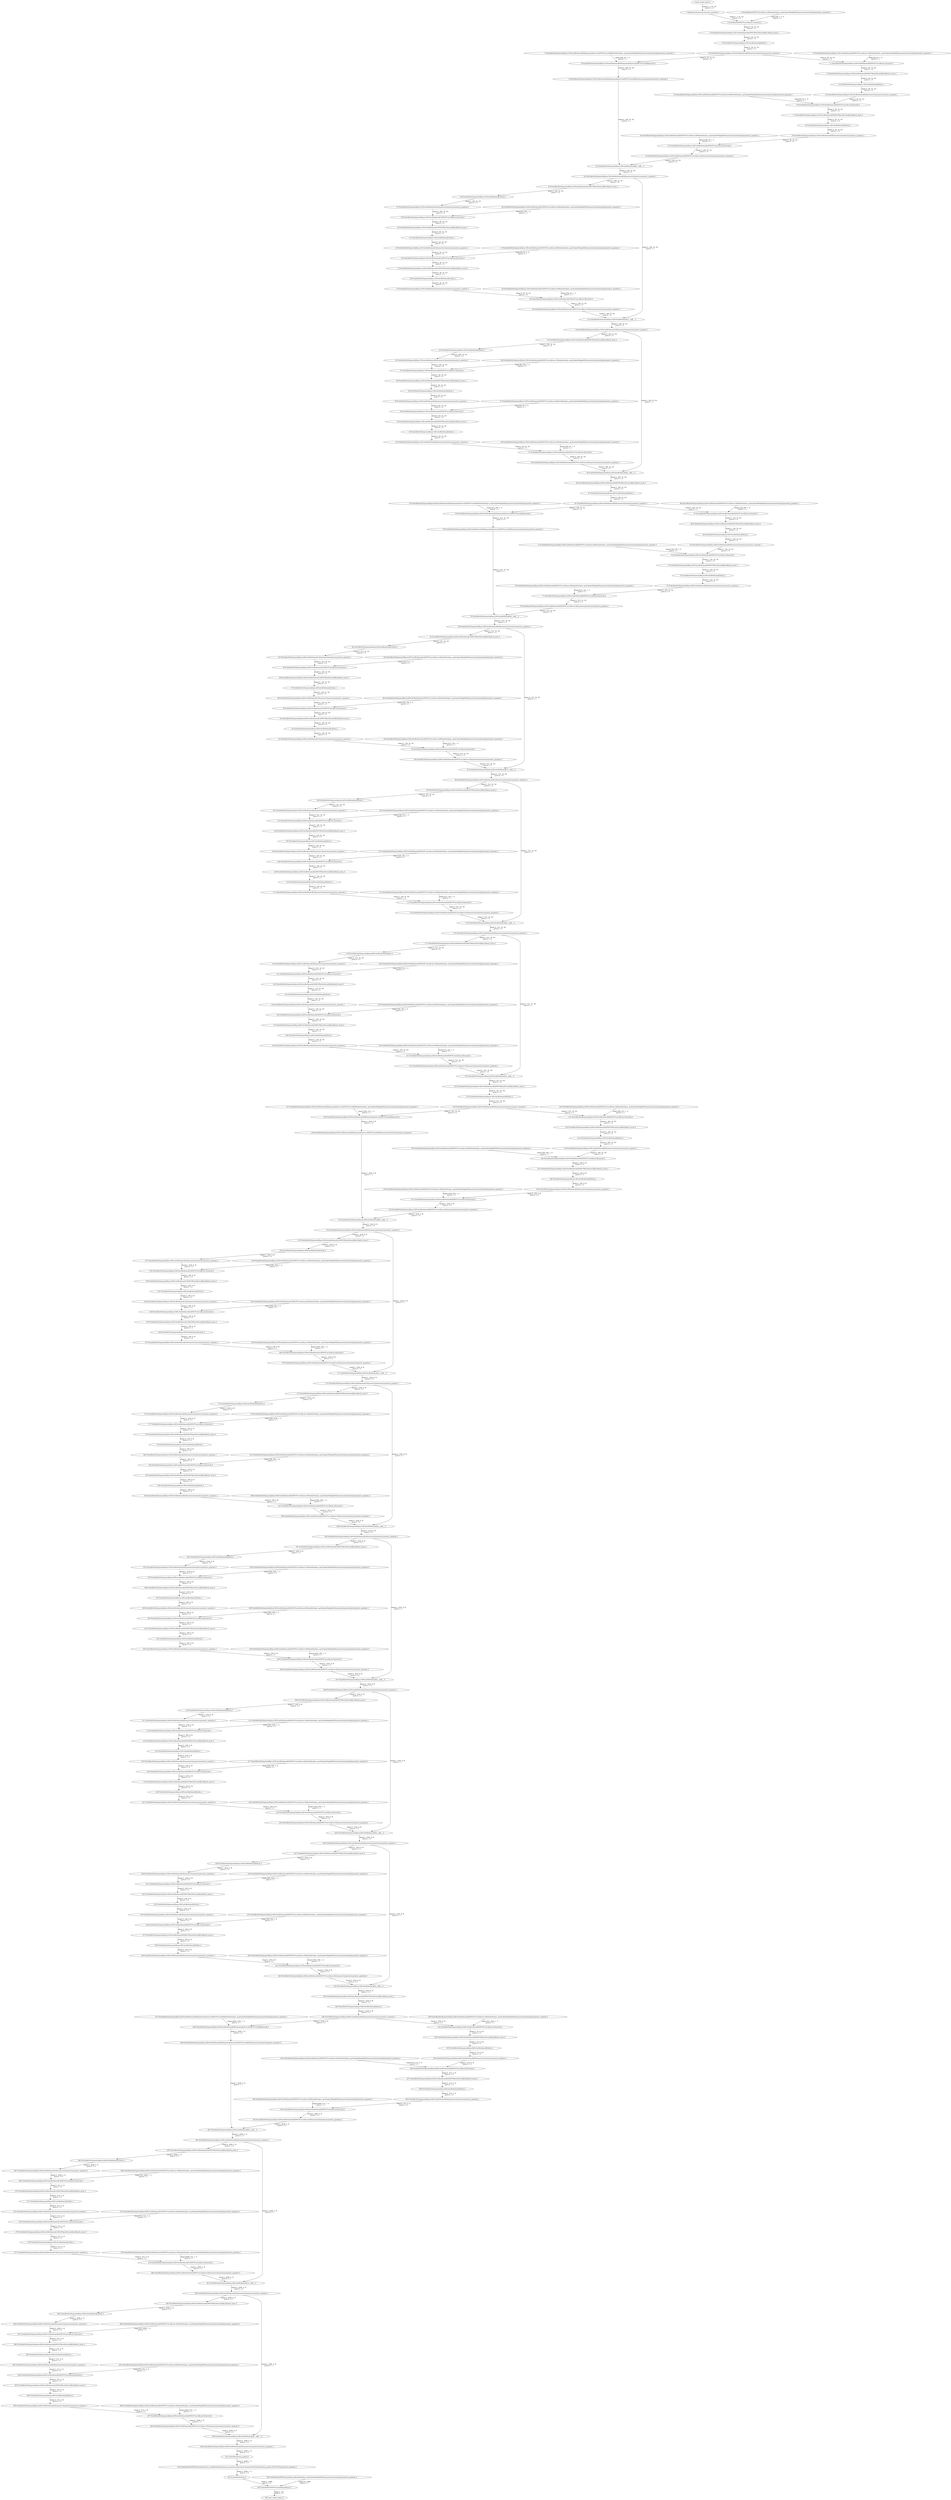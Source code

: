 strict digraph  {
"0 /nncf_model_input_0" [id=0, type=nncf_model_input];
"1 SymmetricQuantizer/symmetric_quantize_0" [id=1, type=symmetric_quantize];
"2 PreActResNet/NNCFConv2d[conv1]/ModuleDict[pre_ops]/UpdateWeight[0]/SymmetricQuantizer[op]/symmetric_quantize_0" [id=2, type=symmetric_quantize];
"3 PreActResNet/NNCFConv2d[conv1]/conv2d_0" [id=3, type=conv2d];
"4 PreActResNet/Sequential[layer1]/PreActBottleneck[0]/NNCFBatchNorm2d[bn1]/batch_norm_0" [id=4, type=batch_norm];
"5 PreActResNet/Sequential[layer1]/PreActBottleneck[0]/relu_0" [id=5, type=relu];
"6 PreActResNet/Sequential[layer1]/PreActBottleneck[0]/SymmetricQuantizer/symmetric_quantize_0" [id=6, type=symmetric_quantize];
"7 PreActResNet/Sequential[layer1]/PreActBottleneck[0]/Sequential[shortcut]/NNCFConv2d[0]/ModuleDict[pre_ops]/UpdateWeight[0]/SymmetricQuantizer[op]/symmetric_quantize_0" [id=7, type=symmetric_quantize];
"8 PreActResNet/Sequential[layer1]/PreActBottleneck[0]/Sequential[shortcut]/NNCFConv2d[0]/conv2d_0" [id=8, type=conv2d];
"9 PreActResNet/Sequential[layer1]/PreActBottleneck[0]/Sequential[shortcut]/NNCFConv2d[0]/SymmetricQuantizer/symmetric_quantize_0" [id=9, type=symmetric_quantize];
"10 PreActResNet/Sequential[layer1]/PreActBottleneck[0]/NNCFConv2d[conv1]/ModuleDict[pre_ops]/UpdateWeight[0]/SymmetricQuantizer[op]/symmetric_quantize_0" [id=10, type=symmetric_quantize];
"11 PreActResNet/Sequential[layer1]/PreActBottleneck[0]/NNCFConv2d[conv1]/conv2d_0" [id=11, type=conv2d];
"12 PreActResNet/Sequential[layer1]/PreActBottleneck[0]/NNCFBatchNorm2d[bn2]/batch_norm_0" [id=12, type=batch_norm];
"13 PreActResNet/Sequential[layer1]/PreActBottleneck[0]/relu_1" [id=13, type=relu];
"14 PreActResNet/Sequential[layer1]/PreActBottleneck[0]/SymmetricQuantizer/symmetric_quantize_1" [id=14, type=symmetric_quantize];
"15 PreActResNet/Sequential[layer1]/PreActBottleneck[0]/NNCFConv2d[conv2]/ModuleDict[pre_ops]/UpdateWeight[0]/SymmetricQuantizer[op]/symmetric_quantize_0" [id=15, type=symmetric_quantize];
"16 PreActResNet/Sequential[layer1]/PreActBottleneck[0]/NNCFConv2d[conv2]/conv2d_0" [id=16, type=conv2d];
"17 PreActResNet/Sequential[layer1]/PreActBottleneck[0]/NNCFBatchNorm2d[bn3]/batch_norm_0" [id=17, type=batch_norm];
"18 PreActResNet/Sequential[layer1]/PreActBottleneck[0]/relu_2" [id=18, type=relu];
"19 PreActResNet/Sequential[layer1]/PreActBottleneck[0]/SymmetricQuantizer/symmetric_quantize_2" [id=19, type=symmetric_quantize];
"20 PreActResNet/Sequential[layer1]/PreActBottleneck[0]/NNCFConv2d[conv3]/ModuleDict[pre_ops]/UpdateWeight[0]/SymmetricQuantizer[op]/symmetric_quantize_0" [id=20, type=symmetric_quantize];
"21 PreActResNet/Sequential[layer1]/PreActBottleneck[0]/NNCFConv2d[conv3]/conv2d_0" [id=21, type=conv2d];
"22 PreActResNet/Sequential[layer1]/PreActBottleneck[0]/NNCFConv2d[conv3]/SymmetricQuantizer/symmetric_quantize_0" [id=22, type=symmetric_quantize];
"23 PreActResNet/Sequential[layer1]/PreActBottleneck[0]/__iadd___0" [id=23, type=__iadd__];
"24 PreActResNet/Sequential[layer1]/PreActBottleneck[0]/SymmetricQuantizer/symmetric_quantize_3" [id=24, type=symmetric_quantize];
"25 PreActResNet/Sequential[layer1]/PreActBottleneck[1]/NNCFBatchNorm2d[bn1]/batch_norm_0" [id=25, type=batch_norm];
"26 PreActResNet/Sequential[layer1]/PreActBottleneck[1]/relu_0" [id=26, type=relu];
"27 PreActResNet/Sequential[layer1]/PreActBottleneck[1]/SymmetricQuantizer/symmetric_quantize_0" [id=27, type=symmetric_quantize];
"28 PreActResNet/Sequential[layer1]/PreActBottleneck[1]/NNCFConv2d[conv1]/ModuleDict[pre_ops]/UpdateWeight[0]/SymmetricQuantizer[op]/symmetric_quantize_0" [id=28, type=symmetric_quantize];
"29 PreActResNet/Sequential[layer1]/PreActBottleneck[1]/NNCFConv2d[conv1]/conv2d_0" [id=29, type=conv2d];
"30 PreActResNet/Sequential[layer1]/PreActBottleneck[1]/NNCFBatchNorm2d[bn2]/batch_norm_0" [id=30, type=batch_norm];
"31 PreActResNet/Sequential[layer1]/PreActBottleneck[1]/relu_1" [id=31, type=relu];
"32 PreActResNet/Sequential[layer1]/PreActBottleneck[1]/SymmetricQuantizer/symmetric_quantize_1" [id=32, type=symmetric_quantize];
"33 PreActResNet/Sequential[layer1]/PreActBottleneck[1]/NNCFConv2d[conv2]/ModuleDict[pre_ops]/UpdateWeight[0]/SymmetricQuantizer[op]/symmetric_quantize_0" [id=33, type=symmetric_quantize];
"34 PreActResNet/Sequential[layer1]/PreActBottleneck[1]/NNCFConv2d[conv2]/conv2d_0" [id=34, type=conv2d];
"35 PreActResNet/Sequential[layer1]/PreActBottleneck[1]/NNCFBatchNorm2d[bn3]/batch_norm_0" [id=35, type=batch_norm];
"36 PreActResNet/Sequential[layer1]/PreActBottleneck[1]/relu_2" [id=36, type=relu];
"37 PreActResNet/Sequential[layer1]/PreActBottleneck[1]/SymmetricQuantizer/symmetric_quantize_2" [id=37, type=symmetric_quantize];
"38 PreActResNet/Sequential[layer1]/PreActBottleneck[1]/NNCFConv2d[conv3]/ModuleDict[pre_ops]/UpdateWeight[0]/SymmetricQuantizer[op]/symmetric_quantize_0" [id=38, type=symmetric_quantize];
"39 PreActResNet/Sequential[layer1]/PreActBottleneck[1]/NNCFConv2d[conv3]/conv2d_0" [id=39, type=conv2d];
"40 PreActResNet/Sequential[layer1]/PreActBottleneck[1]/NNCFConv2d[conv3]/SymmetricQuantizer/symmetric_quantize_0" [id=40, type=symmetric_quantize];
"41 PreActResNet/Sequential[layer1]/PreActBottleneck[1]/__iadd___0" [id=41, type=__iadd__];
"42 PreActResNet/Sequential[layer1]/PreActBottleneck[1]/SymmetricQuantizer/symmetric_quantize_3" [id=42, type=symmetric_quantize];
"43 PreActResNet/Sequential[layer1]/PreActBottleneck[2]/NNCFBatchNorm2d[bn1]/batch_norm_0" [id=43, type=batch_norm];
"44 PreActResNet/Sequential[layer1]/PreActBottleneck[2]/relu_0" [id=44, type=relu];
"45 PreActResNet/Sequential[layer1]/PreActBottleneck[2]/SymmetricQuantizer/symmetric_quantize_0" [id=45, type=symmetric_quantize];
"46 PreActResNet/Sequential[layer1]/PreActBottleneck[2]/NNCFConv2d[conv1]/ModuleDict[pre_ops]/UpdateWeight[0]/SymmetricQuantizer[op]/symmetric_quantize_0" [id=46, type=symmetric_quantize];
"47 PreActResNet/Sequential[layer1]/PreActBottleneck[2]/NNCFConv2d[conv1]/conv2d_0" [id=47, type=conv2d];
"48 PreActResNet/Sequential[layer1]/PreActBottleneck[2]/NNCFBatchNorm2d[bn2]/batch_norm_0" [id=48, type=batch_norm];
"49 PreActResNet/Sequential[layer1]/PreActBottleneck[2]/relu_1" [id=49, type=relu];
"50 PreActResNet/Sequential[layer1]/PreActBottleneck[2]/SymmetricQuantizer/symmetric_quantize_1" [id=50, type=symmetric_quantize];
"51 PreActResNet/Sequential[layer1]/PreActBottleneck[2]/NNCFConv2d[conv2]/ModuleDict[pre_ops]/UpdateWeight[0]/SymmetricQuantizer[op]/symmetric_quantize_0" [id=51, type=symmetric_quantize];
"52 PreActResNet/Sequential[layer1]/PreActBottleneck[2]/NNCFConv2d[conv2]/conv2d_0" [id=52, type=conv2d];
"53 PreActResNet/Sequential[layer1]/PreActBottleneck[2]/NNCFBatchNorm2d[bn3]/batch_norm_0" [id=53, type=batch_norm];
"54 PreActResNet/Sequential[layer1]/PreActBottleneck[2]/relu_2" [id=54, type=relu];
"55 PreActResNet/Sequential[layer1]/PreActBottleneck[2]/SymmetricQuantizer/symmetric_quantize_2" [id=55, type=symmetric_quantize];
"56 PreActResNet/Sequential[layer1]/PreActBottleneck[2]/NNCFConv2d[conv3]/ModuleDict[pre_ops]/UpdateWeight[0]/SymmetricQuantizer[op]/symmetric_quantize_0" [id=56, type=symmetric_quantize];
"57 PreActResNet/Sequential[layer1]/PreActBottleneck[2]/NNCFConv2d[conv3]/conv2d_0" [id=57, type=conv2d];
"58 PreActResNet/Sequential[layer1]/PreActBottleneck[2]/NNCFConv2d[conv3]/SymmetricQuantizer/symmetric_quantize_0" [id=58, type=symmetric_quantize];
"59 PreActResNet/Sequential[layer1]/PreActBottleneck[2]/__iadd___0" [id=59, type=__iadd__];
"60 PreActResNet/Sequential[layer2]/PreActBottleneck[0]/NNCFBatchNorm2d[bn1]/batch_norm_0" [id=60, type=batch_norm];
"61 PreActResNet/Sequential[layer2]/PreActBottleneck[0]/relu_0" [id=61, type=relu];
"62 PreActResNet/Sequential[layer2]/PreActBottleneck[0]/SymmetricQuantizer/symmetric_quantize_0" [id=62, type=symmetric_quantize];
"63 PreActResNet/Sequential[layer2]/PreActBottleneck[0]/Sequential[shortcut]/NNCFConv2d[0]/ModuleDict[pre_ops]/UpdateWeight[0]/SymmetricQuantizer[op]/symmetric_quantize_0" [id=63, type=symmetric_quantize];
"64 PreActResNet/Sequential[layer2]/PreActBottleneck[0]/Sequential[shortcut]/NNCFConv2d[0]/conv2d_0" [id=64, type=conv2d];
"65 PreActResNet/Sequential[layer2]/PreActBottleneck[0]/Sequential[shortcut]/NNCFConv2d[0]/SymmetricQuantizer/symmetric_quantize_0" [id=65, type=symmetric_quantize];
"66 PreActResNet/Sequential[layer2]/PreActBottleneck[0]/NNCFConv2d[conv1]/ModuleDict[pre_ops]/UpdateWeight[0]/SymmetricQuantizer[op]/symmetric_quantize_0" [id=66, type=symmetric_quantize];
"67 PreActResNet/Sequential[layer2]/PreActBottleneck[0]/NNCFConv2d[conv1]/conv2d_0" [id=67, type=conv2d];
"68 PreActResNet/Sequential[layer2]/PreActBottleneck[0]/NNCFBatchNorm2d[bn2]/batch_norm_0" [id=68, type=batch_norm];
"69 PreActResNet/Sequential[layer2]/PreActBottleneck[0]/relu_1" [id=69, type=relu];
"70 PreActResNet/Sequential[layer2]/PreActBottleneck[0]/SymmetricQuantizer/symmetric_quantize_1" [id=70, type=symmetric_quantize];
"71 PreActResNet/Sequential[layer2]/PreActBottleneck[0]/NNCFConv2d[conv2]/ModuleDict[pre_ops]/UpdateWeight[0]/SymmetricQuantizer[op]/symmetric_quantize_0" [id=71, type=symmetric_quantize];
"72 PreActResNet/Sequential[layer2]/PreActBottleneck[0]/NNCFConv2d[conv2]/conv2d_0" [id=72, type=conv2d];
"73 PreActResNet/Sequential[layer2]/PreActBottleneck[0]/NNCFBatchNorm2d[bn3]/batch_norm_0" [id=73, type=batch_norm];
"74 PreActResNet/Sequential[layer2]/PreActBottleneck[0]/relu_2" [id=74, type=relu];
"75 PreActResNet/Sequential[layer2]/PreActBottleneck[0]/SymmetricQuantizer/symmetric_quantize_2" [id=75, type=symmetric_quantize];
"76 PreActResNet/Sequential[layer2]/PreActBottleneck[0]/NNCFConv2d[conv3]/ModuleDict[pre_ops]/UpdateWeight[0]/SymmetricQuantizer[op]/symmetric_quantize_0" [id=76, type=symmetric_quantize];
"77 PreActResNet/Sequential[layer2]/PreActBottleneck[0]/NNCFConv2d[conv3]/conv2d_0" [id=77, type=conv2d];
"78 PreActResNet/Sequential[layer2]/PreActBottleneck[0]/NNCFConv2d[conv3]/SymmetricQuantizer/symmetric_quantize_0" [id=78, type=symmetric_quantize];
"79 PreActResNet/Sequential[layer2]/PreActBottleneck[0]/__iadd___0" [id=79, type=__iadd__];
"80 PreActResNet/Sequential[layer2]/PreActBottleneck[0]/SymmetricQuantizer/symmetric_quantize_3" [id=80, type=symmetric_quantize];
"81 PreActResNet/Sequential[layer2]/PreActBottleneck[1]/NNCFBatchNorm2d[bn1]/batch_norm_0" [id=81, type=batch_norm];
"82 PreActResNet/Sequential[layer2]/PreActBottleneck[1]/relu_0" [id=82, type=relu];
"83 PreActResNet/Sequential[layer2]/PreActBottleneck[1]/SymmetricQuantizer/symmetric_quantize_0" [id=83, type=symmetric_quantize];
"84 PreActResNet/Sequential[layer2]/PreActBottleneck[1]/NNCFConv2d[conv1]/ModuleDict[pre_ops]/UpdateWeight[0]/SymmetricQuantizer[op]/symmetric_quantize_0" [id=84, type=symmetric_quantize];
"85 PreActResNet/Sequential[layer2]/PreActBottleneck[1]/NNCFConv2d[conv1]/conv2d_0" [id=85, type=conv2d];
"86 PreActResNet/Sequential[layer2]/PreActBottleneck[1]/NNCFBatchNorm2d[bn2]/batch_norm_0" [id=86, type=batch_norm];
"87 PreActResNet/Sequential[layer2]/PreActBottleneck[1]/relu_1" [id=87, type=relu];
"88 PreActResNet/Sequential[layer2]/PreActBottleneck[1]/SymmetricQuantizer/symmetric_quantize_1" [id=88, type=symmetric_quantize];
"89 PreActResNet/Sequential[layer2]/PreActBottleneck[1]/NNCFConv2d[conv2]/ModuleDict[pre_ops]/UpdateWeight[0]/SymmetricQuantizer[op]/symmetric_quantize_0" [id=89, type=symmetric_quantize];
"90 PreActResNet/Sequential[layer2]/PreActBottleneck[1]/NNCFConv2d[conv2]/conv2d_0" [id=90, type=conv2d];
"91 PreActResNet/Sequential[layer2]/PreActBottleneck[1]/NNCFBatchNorm2d[bn3]/batch_norm_0" [id=91, type=batch_norm];
"92 PreActResNet/Sequential[layer2]/PreActBottleneck[1]/relu_2" [id=92, type=relu];
"93 PreActResNet/Sequential[layer2]/PreActBottleneck[1]/SymmetricQuantizer/symmetric_quantize_2" [id=93, type=symmetric_quantize];
"94 PreActResNet/Sequential[layer2]/PreActBottleneck[1]/NNCFConv2d[conv3]/ModuleDict[pre_ops]/UpdateWeight[0]/SymmetricQuantizer[op]/symmetric_quantize_0" [id=94, type=symmetric_quantize];
"95 PreActResNet/Sequential[layer2]/PreActBottleneck[1]/NNCFConv2d[conv3]/conv2d_0" [id=95, type=conv2d];
"96 PreActResNet/Sequential[layer2]/PreActBottleneck[1]/NNCFConv2d[conv3]/SymmetricQuantizer/symmetric_quantize_0" [id=96, type=symmetric_quantize];
"97 PreActResNet/Sequential[layer2]/PreActBottleneck[1]/__iadd___0" [id=97, type=__iadd__];
"98 PreActResNet/Sequential[layer2]/PreActBottleneck[1]/SymmetricQuantizer/symmetric_quantize_3" [id=98, type=symmetric_quantize];
"99 PreActResNet/Sequential[layer2]/PreActBottleneck[2]/NNCFBatchNorm2d[bn1]/batch_norm_0" [id=99, type=batch_norm];
"100 PreActResNet/Sequential[layer2]/PreActBottleneck[2]/relu_0" [id=100, type=relu];
"101 PreActResNet/Sequential[layer2]/PreActBottleneck[2]/SymmetricQuantizer/symmetric_quantize_0" [id=101, type=symmetric_quantize];
"102 PreActResNet/Sequential[layer2]/PreActBottleneck[2]/NNCFConv2d[conv1]/ModuleDict[pre_ops]/UpdateWeight[0]/SymmetricQuantizer[op]/symmetric_quantize_0" [id=102, type=symmetric_quantize];
"103 PreActResNet/Sequential[layer2]/PreActBottleneck[2]/NNCFConv2d[conv1]/conv2d_0" [id=103, type=conv2d];
"104 PreActResNet/Sequential[layer2]/PreActBottleneck[2]/NNCFBatchNorm2d[bn2]/batch_norm_0" [id=104, type=batch_norm];
"105 PreActResNet/Sequential[layer2]/PreActBottleneck[2]/relu_1" [id=105, type=relu];
"106 PreActResNet/Sequential[layer2]/PreActBottleneck[2]/SymmetricQuantizer/symmetric_quantize_1" [id=106, type=symmetric_quantize];
"107 PreActResNet/Sequential[layer2]/PreActBottleneck[2]/NNCFConv2d[conv2]/ModuleDict[pre_ops]/UpdateWeight[0]/SymmetricQuantizer[op]/symmetric_quantize_0" [id=107, type=symmetric_quantize];
"108 PreActResNet/Sequential[layer2]/PreActBottleneck[2]/NNCFConv2d[conv2]/conv2d_0" [id=108, type=conv2d];
"109 PreActResNet/Sequential[layer2]/PreActBottleneck[2]/NNCFBatchNorm2d[bn3]/batch_norm_0" [id=109, type=batch_norm];
"110 PreActResNet/Sequential[layer2]/PreActBottleneck[2]/relu_2" [id=110, type=relu];
"111 PreActResNet/Sequential[layer2]/PreActBottleneck[2]/SymmetricQuantizer/symmetric_quantize_2" [id=111, type=symmetric_quantize];
"112 PreActResNet/Sequential[layer2]/PreActBottleneck[2]/NNCFConv2d[conv3]/ModuleDict[pre_ops]/UpdateWeight[0]/SymmetricQuantizer[op]/symmetric_quantize_0" [id=112, type=symmetric_quantize];
"113 PreActResNet/Sequential[layer2]/PreActBottleneck[2]/NNCFConv2d[conv3]/conv2d_0" [id=113, type=conv2d];
"114 PreActResNet/Sequential[layer2]/PreActBottleneck[2]/NNCFConv2d[conv3]/SymmetricQuantizer/symmetric_quantize_0" [id=114, type=symmetric_quantize];
"115 PreActResNet/Sequential[layer2]/PreActBottleneck[2]/__iadd___0" [id=115, type=__iadd__];
"116 PreActResNet/Sequential[layer2]/PreActBottleneck[2]/SymmetricQuantizer/symmetric_quantize_3" [id=116, type=symmetric_quantize];
"117 PreActResNet/Sequential[layer2]/PreActBottleneck[3]/NNCFBatchNorm2d[bn1]/batch_norm_0" [id=117, type=batch_norm];
"118 PreActResNet/Sequential[layer2]/PreActBottleneck[3]/relu_0" [id=118, type=relu];
"119 PreActResNet/Sequential[layer2]/PreActBottleneck[3]/SymmetricQuantizer/symmetric_quantize_0" [id=119, type=symmetric_quantize];
"120 PreActResNet/Sequential[layer2]/PreActBottleneck[3]/NNCFConv2d[conv1]/ModuleDict[pre_ops]/UpdateWeight[0]/SymmetricQuantizer[op]/symmetric_quantize_0" [id=120, type=symmetric_quantize];
"121 PreActResNet/Sequential[layer2]/PreActBottleneck[3]/NNCFConv2d[conv1]/conv2d_0" [id=121, type=conv2d];
"122 PreActResNet/Sequential[layer2]/PreActBottleneck[3]/NNCFBatchNorm2d[bn2]/batch_norm_0" [id=122, type=batch_norm];
"123 PreActResNet/Sequential[layer2]/PreActBottleneck[3]/relu_1" [id=123, type=relu];
"124 PreActResNet/Sequential[layer2]/PreActBottleneck[3]/SymmetricQuantizer/symmetric_quantize_1" [id=124, type=symmetric_quantize];
"125 PreActResNet/Sequential[layer2]/PreActBottleneck[3]/NNCFConv2d[conv2]/ModuleDict[pre_ops]/UpdateWeight[0]/SymmetricQuantizer[op]/symmetric_quantize_0" [id=125, type=symmetric_quantize];
"126 PreActResNet/Sequential[layer2]/PreActBottleneck[3]/NNCFConv2d[conv2]/conv2d_0" [id=126, type=conv2d];
"127 PreActResNet/Sequential[layer2]/PreActBottleneck[3]/NNCFBatchNorm2d[bn3]/batch_norm_0" [id=127, type=batch_norm];
"128 PreActResNet/Sequential[layer2]/PreActBottleneck[3]/relu_2" [id=128, type=relu];
"129 PreActResNet/Sequential[layer2]/PreActBottleneck[3]/SymmetricQuantizer/symmetric_quantize_2" [id=129, type=symmetric_quantize];
"130 PreActResNet/Sequential[layer2]/PreActBottleneck[3]/NNCFConv2d[conv3]/ModuleDict[pre_ops]/UpdateWeight[0]/SymmetricQuantizer[op]/symmetric_quantize_0" [id=130, type=symmetric_quantize];
"131 PreActResNet/Sequential[layer2]/PreActBottleneck[3]/NNCFConv2d[conv3]/conv2d_0" [id=131, type=conv2d];
"132 PreActResNet/Sequential[layer2]/PreActBottleneck[3]/NNCFConv2d[conv3]/SymmetricQuantizer/symmetric_quantize_0" [id=132, type=symmetric_quantize];
"133 PreActResNet/Sequential[layer2]/PreActBottleneck[3]/__iadd___0" [id=133, type=__iadd__];
"134 PreActResNet/Sequential[layer3]/PreActBottleneck[0]/NNCFBatchNorm2d[bn1]/batch_norm_0" [id=134, type=batch_norm];
"135 PreActResNet/Sequential[layer3]/PreActBottleneck[0]/relu_0" [id=135, type=relu];
"136 PreActResNet/Sequential[layer3]/PreActBottleneck[0]/SymmetricQuantizer/symmetric_quantize_0" [id=136, type=symmetric_quantize];
"137 PreActResNet/Sequential[layer3]/PreActBottleneck[0]/Sequential[shortcut]/NNCFConv2d[0]/ModuleDict[pre_ops]/UpdateWeight[0]/SymmetricQuantizer[op]/symmetric_quantize_0" [id=137, type=symmetric_quantize];
"138 PreActResNet/Sequential[layer3]/PreActBottleneck[0]/Sequential[shortcut]/NNCFConv2d[0]/conv2d_0" [id=138, type=conv2d];
"139 PreActResNet/Sequential[layer3]/PreActBottleneck[0]/Sequential[shortcut]/NNCFConv2d[0]/SymmetricQuantizer/symmetric_quantize_0" [id=139, type=symmetric_quantize];
"140 PreActResNet/Sequential[layer3]/PreActBottleneck[0]/NNCFConv2d[conv1]/ModuleDict[pre_ops]/UpdateWeight[0]/SymmetricQuantizer[op]/symmetric_quantize_0" [id=140, type=symmetric_quantize];
"141 PreActResNet/Sequential[layer3]/PreActBottleneck[0]/NNCFConv2d[conv1]/conv2d_0" [id=141, type=conv2d];
"142 PreActResNet/Sequential[layer3]/PreActBottleneck[0]/NNCFBatchNorm2d[bn2]/batch_norm_0" [id=142, type=batch_norm];
"143 PreActResNet/Sequential[layer3]/PreActBottleneck[0]/relu_1" [id=143, type=relu];
"144 PreActResNet/Sequential[layer3]/PreActBottleneck[0]/SymmetricQuantizer/symmetric_quantize_1" [id=144, type=symmetric_quantize];
"145 PreActResNet/Sequential[layer3]/PreActBottleneck[0]/NNCFConv2d[conv2]/ModuleDict[pre_ops]/UpdateWeight[0]/SymmetricQuantizer[op]/symmetric_quantize_0" [id=145, type=symmetric_quantize];
"146 PreActResNet/Sequential[layer3]/PreActBottleneck[0]/NNCFConv2d[conv2]/conv2d_0" [id=146, type=conv2d];
"147 PreActResNet/Sequential[layer3]/PreActBottleneck[0]/NNCFBatchNorm2d[bn3]/batch_norm_0" [id=147, type=batch_norm];
"148 PreActResNet/Sequential[layer3]/PreActBottleneck[0]/relu_2" [id=148, type=relu];
"149 PreActResNet/Sequential[layer3]/PreActBottleneck[0]/SymmetricQuantizer/symmetric_quantize_2" [id=149, type=symmetric_quantize];
"150 PreActResNet/Sequential[layer3]/PreActBottleneck[0]/NNCFConv2d[conv3]/ModuleDict[pre_ops]/UpdateWeight[0]/SymmetricQuantizer[op]/symmetric_quantize_0" [id=150, type=symmetric_quantize];
"151 PreActResNet/Sequential[layer3]/PreActBottleneck[0]/NNCFConv2d[conv3]/conv2d_0" [id=151, type=conv2d];
"152 PreActResNet/Sequential[layer3]/PreActBottleneck[0]/NNCFConv2d[conv3]/SymmetricQuantizer/symmetric_quantize_0" [id=152, type=symmetric_quantize];
"153 PreActResNet/Sequential[layer3]/PreActBottleneck[0]/__iadd___0" [id=153, type=__iadd__];
"154 PreActResNet/Sequential[layer3]/PreActBottleneck[0]/SymmetricQuantizer/symmetric_quantize_3" [id=154, type=symmetric_quantize];
"155 PreActResNet/Sequential[layer3]/PreActBottleneck[1]/NNCFBatchNorm2d[bn1]/batch_norm_0" [id=155, type=batch_norm];
"156 PreActResNet/Sequential[layer3]/PreActBottleneck[1]/relu_0" [id=156, type=relu];
"157 PreActResNet/Sequential[layer3]/PreActBottleneck[1]/SymmetricQuantizer/symmetric_quantize_0" [id=157, type=symmetric_quantize];
"158 PreActResNet/Sequential[layer3]/PreActBottleneck[1]/NNCFConv2d[conv1]/ModuleDict[pre_ops]/UpdateWeight[0]/SymmetricQuantizer[op]/symmetric_quantize_0" [id=158, type=symmetric_quantize];
"159 PreActResNet/Sequential[layer3]/PreActBottleneck[1]/NNCFConv2d[conv1]/conv2d_0" [id=159, type=conv2d];
"160 PreActResNet/Sequential[layer3]/PreActBottleneck[1]/NNCFBatchNorm2d[bn2]/batch_norm_0" [id=160, type=batch_norm];
"161 PreActResNet/Sequential[layer3]/PreActBottleneck[1]/relu_1" [id=161, type=relu];
"162 PreActResNet/Sequential[layer3]/PreActBottleneck[1]/SymmetricQuantizer/symmetric_quantize_1" [id=162, type=symmetric_quantize];
"163 PreActResNet/Sequential[layer3]/PreActBottleneck[1]/NNCFConv2d[conv2]/ModuleDict[pre_ops]/UpdateWeight[0]/SymmetricQuantizer[op]/symmetric_quantize_0" [id=163, type=symmetric_quantize];
"164 PreActResNet/Sequential[layer3]/PreActBottleneck[1]/NNCFConv2d[conv2]/conv2d_0" [id=164, type=conv2d];
"165 PreActResNet/Sequential[layer3]/PreActBottleneck[1]/NNCFBatchNorm2d[bn3]/batch_norm_0" [id=165, type=batch_norm];
"166 PreActResNet/Sequential[layer3]/PreActBottleneck[1]/relu_2" [id=166, type=relu];
"167 PreActResNet/Sequential[layer3]/PreActBottleneck[1]/SymmetricQuantizer/symmetric_quantize_2" [id=167, type=symmetric_quantize];
"168 PreActResNet/Sequential[layer3]/PreActBottleneck[1]/NNCFConv2d[conv3]/ModuleDict[pre_ops]/UpdateWeight[0]/SymmetricQuantizer[op]/symmetric_quantize_0" [id=168, type=symmetric_quantize];
"169 PreActResNet/Sequential[layer3]/PreActBottleneck[1]/NNCFConv2d[conv3]/conv2d_0" [id=169, type=conv2d];
"170 PreActResNet/Sequential[layer3]/PreActBottleneck[1]/NNCFConv2d[conv3]/SymmetricQuantizer/symmetric_quantize_0" [id=170, type=symmetric_quantize];
"171 PreActResNet/Sequential[layer3]/PreActBottleneck[1]/__iadd___0" [id=171, type=__iadd__];
"172 PreActResNet/Sequential[layer3]/PreActBottleneck[1]/SymmetricQuantizer/symmetric_quantize_3" [id=172, type=symmetric_quantize];
"173 PreActResNet/Sequential[layer3]/PreActBottleneck[2]/NNCFBatchNorm2d[bn1]/batch_norm_0" [id=173, type=batch_norm];
"174 PreActResNet/Sequential[layer3]/PreActBottleneck[2]/relu_0" [id=174, type=relu];
"175 PreActResNet/Sequential[layer3]/PreActBottleneck[2]/SymmetricQuantizer/symmetric_quantize_0" [id=175, type=symmetric_quantize];
"176 PreActResNet/Sequential[layer3]/PreActBottleneck[2]/NNCFConv2d[conv1]/ModuleDict[pre_ops]/UpdateWeight[0]/SymmetricQuantizer[op]/symmetric_quantize_0" [id=176, type=symmetric_quantize];
"177 PreActResNet/Sequential[layer3]/PreActBottleneck[2]/NNCFConv2d[conv1]/conv2d_0" [id=177, type=conv2d];
"178 PreActResNet/Sequential[layer3]/PreActBottleneck[2]/NNCFBatchNorm2d[bn2]/batch_norm_0" [id=178, type=batch_norm];
"179 PreActResNet/Sequential[layer3]/PreActBottleneck[2]/relu_1" [id=179, type=relu];
"180 PreActResNet/Sequential[layer3]/PreActBottleneck[2]/SymmetricQuantizer/symmetric_quantize_1" [id=180, type=symmetric_quantize];
"181 PreActResNet/Sequential[layer3]/PreActBottleneck[2]/NNCFConv2d[conv2]/ModuleDict[pre_ops]/UpdateWeight[0]/SymmetricQuantizer[op]/symmetric_quantize_0" [id=181, type=symmetric_quantize];
"182 PreActResNet/Sequential[layer3]/PreActBottleneck[2]/NNCFConv2d[conv2]/conv2d_0" [id=182, type=conv2d];
"183 PreActResNet/Sequential[layer3]/PreActBottleneck[2]/NNCFBatchNorm2d[bn3]/batch_norm_0" [id=183, type=batch_norm];
"184 PreActResNet/Sequential[layer3]/PreActBottleneck[2]/relu_2" [id=184, type=relu];
"185 PreActResNet/Sequential[layer3]/PreActBottleneck[2]/SymmetricQuantizer/symmetric_quantize_2" [id=185, type=symmetric_quantize];
"186 PreActResNet/Sequential[layer3]/PreActBottleneck[2]/NNCFConv2d[conv3]/ModuleDict[pre_ops]/UpdateWeight[0]/SymmetricQuantizer[op]/symmetric_quantize_0" [id=186, type=symmetric_quantize];
"187 PreActResNet/Sequential[layer3]/PreActBottleneck[2]/NNCFConv2d[conv3]/conv2d_0" [id=187, type=conv2d];
"188 PreActResNet/Sequential[layer3]/PreActBottleneck[2]/NNCFConv2d[conv3]/SymmetricQuantizer/symmetric_quantize_0" [id=188, type=symmetric_quantize];
"189 PreActResNet/Sequential[layer3]/PreActBottleneck[2]/__iadd___0" [id=189, type=__iadd__];
"190 PreActResNet/Sequential[layer3]/PreActBottleneck[2]/SymmetricQuantizer/symmetric_quantize_3" [id=190, type=symmetric_quantize];
"191 PreActResNet/Sequential[layer3]/PreActBottleneck[3]/NNCFBatchNorm2d[bn1]/batch_norm_0" [id=191, type=batch_norm];
"192 PreActResNet/Sequential[layer3]/PreActBottleneck[3]/relu_0" [id=192, type=relu];
"193 PreActResNet/Sequential[layer3]/PreActBottleneck[3]/SymmetricQuantizer/symmetric_quantize_0" [id=193, type=symmetric_quantize];
"194 PreActResNet/Sequential[layer3]/PreActBottleneck[3]/NNCFConv2d[conv1]/ModuleDict[pre_ops]/UpdateWeight[0]/SymmetricQuantizer[op]/symmetric_quantize_0" [id=194, type=symmetric_quantize];
"195 PreActResNet/Sequential[layer3]/PreActBottleneck[3]/NNCFConv2d[conv1]/conv2d_0" [id=195, type=conv2d];
"196 PreActResNet/Sequential[layer3]/PreActBottleneck[3]/NNCFBatchNorm2d[bn2]/batch_norm_0" [id=196, type=batch_norm];
"197 PreActResNet/Sequential[layer3]/PreActBottleneck[3]/relu_1" [id=197, type=relu];
"198 PreActResNet/Sequential[layer3]/PreActBottleneck[3]/SymmetricQuantizer/symmetric_quantize_1" [id=198, type=symmetric_quantize];
"199 PreActResNet/Sequential[layer3]/PreActBottleneck[3]/NNCFConv2d[conv2]/ModuleDict[pre_ops]/UpdateWeight[0]/SymmetricQuantizer[op]/symmetric_quantize_0" [id=199, type=symmetric_quantize];
"200 PreActResNet/Sequential[layer3]/PreActBottleneck[3]/NNCFConv2d[conv2]/conv2d_0" [id=200, type=conv2d];
"201 PreActResNet/Sequential[layer3]/PreActBottleneck[3]/NNCFBatchNorm2d[bn3]/batch_norm_0" [id=201, type=batch_norm];
"202 PreActResNet/Sequential[layer3]/PreActBottleneck[3]/relu_2" [id=202, type=relu];
"203 PreActResNet/Sequential[layer3]/PreActBottleneck[3]/SymmetricQuantizer/symmetric_quantize_2" [id=203, type=symmetric_quantize];
"204 PreActResNet/Sequential[layer3]/PreActBottleneck[3]/NNCFConv2d[conv3]/ModuleDict[pre_ops]/UpdateWeight[0]/SymmetricQuantizer[op]/symmetric_quantize_0" [id=204, type=symmetric_quantize];
"205 PreActResNet/Sequential[layer3]/PreActBottleneck[3]/NNCFConv2d[conv3]/conv2d_0" [id=205, type=conv2d];
"206 PreActResNet/Sequential[layer3]/PreActBottleneck[3]/NNCFConv2d[conv3]/SymmetricQuantizer/symmetric_quantize_0" [id=206, type=symmetric_quantize];
"207 PreActResNet/Sequential[layer3]/PreActBottleneck[3]/__iadd___0" [id=207, type=__iadd__];
"208 PreActResNet/Sequential[layer3]/PreActBottleneck[3]/SymmetricQuantizer/symmetric_quantize_3" [id=208, type=symmetric_quantize];
"209 PreActResNet/Sequential[layer3]/PreActBottleneck[4]/NNCFBatchNorm2d[bn1]/batch_norm_0" [id=209, type=batch_norm];
"210 PreActResNet/Sequential[layer3]/PreActBottleneck[4]/relu_0" [id=210, type=relu];
"211 PreActResNet/Sequential[layer3]/PreActBottleneck[4]/SymmetricQuantizer/symmetric_quantize_0" [id=211, type=symmetric_quantize];
"212 PreActResNet/Sequential[layer3]/PreActBottleneck[4]/NNCFConv2d[conv1]/ModuleDict[pre_ops]/UpdateWeight[0]/SymmetricQuantizer[op]/symmetric_quantize_0" [id=212, type=symmetric_quantize];
"213 PreActResNet/Sequential[layer3]/PreActBottleneck[4]/NNCFConv2d[conv1]/conv2d_0" [id=213, type=conv2d];
"214 PreActResNet/Sequential[layer3]/PreActBottleneck[4]/NNCFBatchNorm2d[bn2]/batch_norm_0" [id=214, type=batch_norm];
"215 PreActResNet/Sequential[layer3]/PreActBottleneck[4]/relu_1" [id=215, type=relu];
"216 PreActResNet/Sequential[layer3]/PreActBottleneck[4]/SymmetricQuantizer/symmetric_quantize_1" [id=216, type=symmetric_quantize];
"217 PreActResNet/Sequential[layer3]/PreActBottleneck[4]/NNCFConv2d[conv2]/ModuleDict[pre_ops]/UpdateWeight[0]/SymmetricQuantizer[op]/symmetric_quantize_0" [id=217, type=symmetric_quantize];
"218 PreActResNet/Sequential[layer3]/PreActBottleneck[4]/NNCFConv2d[conv2]/conv2d_0" [id=218, type=conv2d];
"219 PreActResNet/Sequential[layer3]/PreActBottleneck[4]/NNCFBatchNorm2d[bn3]/batch_norm_0" [id=219, type=batch_norm];
"220 PreActResNet/Sequential[layer3]/PreActBottleneck[4]/relu_2" [id=220, type=relu];
"221 PreActResNet/Sequential[layer3]/PreActBottleneck[4]/SymmetricQuantizer/symmetric_quantize_2" [id=221, type=symmetric_quantize];
"222 PreActResNet/Sequential[layer3]/PreActBottleneck[4]/NNCFConv2d[conv3]/ModuleDict[pre_ops]/UpdateWeight[0]/SymmetricQuantizer[op]/symmetric_quantize_0" [id=222, type=symmetric_quantize];
"223 PreActResNet/Sequential[layer3]/PreActBottleneck[4]/NNCFConv2d[conv3]/conv2d_0" [id=223, type=conv2d];
"224 PreActResNet/Sequential[layer3]/PreActBottleneck[4]/NNCFConv2d[conv3]/SymmetricQuantizer/symmetric_quantize_0" [id=224, type=symmetric_quantize];
"225 PreActResNet/Sequential[layer3]/PreActBottleneck[4]/__iadd___0" [id=225, type=__iadd__];
"226 PreActResNet/Sequential[layer3]/PreActBottleneck[4]/SymmetricQuantizer/symmetric_quantize_3" [id=226, type=symmetric_quantize];
"227 PreActResNet/Sequential[layer3]/PreActBottleneck[5]/NNCFBatchNorm2d[bn1]/batch_norm_0" [id=227, type=batch_norm];
"228 PreActResNet/Sequential[layer3]/PreActBottleneck[5]/relu_0" [id=228, type=relu];
"229 PreActResNet/Sequential[layer3]/PreActBottleneck[5]/SymmetricQuantizer/symmetric_quantize_0" [id=229, type=symmetric_quantize];
"230 PreActResNet/Sequential[layer3]/PreActBottleneck[5]/NNCFConv2d[conv1]/ModuleDict[pre_ops]/UpdateWeight[0]/SymmetricQuantizer[op]/symmetric_quantize_0" [id=230, type=symmetric_quantize];
"231 PreActResNet/Sequential[layer3]/PreActBottleneck[5]/NNCFConv2d[conv1]/conv2d_0" [id=231, type=conv2d];
"232 PreActResNet/Sequential[layer3]/PreActBottleneck[5]/NNCFBatchNorm2d[bn2]/batch_norm_0" [id=232, type=batch_norm];
"233 PreActResNet/Sequential[layer3]/PreActBottleneck[5]/relu_1" [id=233, type=relu];
"234 PreActResNet/Sequential[layer3]/PreActBottleneck[5]/SymmetricQuantizer/symmetric_quantize_1" [id=234, type=symmetric_quantize];
"235 PreActResNet/Sequential[layer3]/PreActBottleneck[5]/NNCFConv2d[conv2]/ModuleDict[pre_ops]/UpdateWeight[0]/SymmetricQuantizer[op]/symmetric_quantize_0" [id=235, type=symmetric_quantize];
"236 PreActResNet/Sequential[layer3]/PreActBottleneck[5]/NNCFConv2d[conv2]/conv2d_0" [id=236, type=conv2d];
"237 PreActResNet/Sequential[layer3]/PreActBottleneck[5]/NNCFBatchNorm2d[bn3]/batch_norm_0" [id=237, type=batch_norm];
"238 PreActResNet/Sequential[layer3]/PreActBottleneck[5]/relu_2" [id=238, type=relu];
"239 PreActResNet/Sequential[layer3]/PreActBottleneck[5]/SymmetricQuantizer/symmetric_quantize_2" [id=239, type=symmetric_quantize];
"240 PreActResNet/Sequential[layer3]/PreActBottleneck[5]/NNCFConv2d[conv3]/ModuleDict[pre_ops]/UpdateWeight[0]/SymmetricQuantizer[op]/symmetric_quantize_0" [id=240, type=symmetric_quantize];
"241 PreActResNet/Sequential[layer3]/PreActBottleneck[5]/NNCFConv2d[conv3]/conv2d_0" [id=241, type=conv2d];
"242 PreActResNet/Sequential[layer3]/PreActBottleneck[5]/NNCFConv2d[conv3]/SymmetricQuantizer/symmetric_quantize_0" [id=242, type=symmetric_quantize];
"243 PreActResNet/Sequential[layer3]/PreActBottleneck[5]/__iadd___0" [id=243, type=__iadd__];
"244 PreActResNet/Sequential[layer4]/PreActBottleneck[0]/NNCFBatchNorm2d[bn1]/batch_norm_0" [id=244, type=batch_norm];
"245 PreActResNet/Sequential[layer4]/PreActBottleneck[0]/relu_0" [id=245, type=relu];
"246 PreActResNet/Sequential[layer4]/PreActBottleneck[0]/SymmetricQuantizer/symmetric_quantize_0" [id=246, type=symmetric_quantize];
"247 PreActResNet/Sequential[layer4]/PreActBottleneck[0]/Sequential[shortcut]/NNCFConv2d[0]/ModuleDict[pre_ops]/UpdateWeight[0]/SymmetricQuantizer[op]/symmetric_quantize_0" [id=247, type=symmetric_quantize];
"248 PreActResNet/Sequential[layer4]/PreActBottleneck[0]/Sequential[shortcut]/NNCFConv2d[0]/conv2d_0" [id=248, type=conv2d];
"249 PreActResNet/Sequential[layer4]/PreActBottleneck[0]/Sequential[shortcut]/NNCFConv2d[0]/SymmetricQuantizer/symmetric_quantize_0" [id=249, type=symmetric_quantize];
"250 PreActResNet/Sequential[layer4]/PreActBottleneck[0]/NNCFConv2d[conv1]/ModuleDict[pre_ops]/UpdateWeight[0]/SymmetricQuantizer[op]/symmetric_quantize_0" [id=250, type=symmetric_quantize];
"251 PreActResNet/Sequential[layer4]/PreActBottleneck[0]/NNCFConv2d[conv1]/conv2d_0" [id=251, type=conv2d];
"252 PreActResNet/Sequential[layer4]/PreActBottleneck[0]/NNCFBatchNorm2d[bn2]/batch_norm_0" [id=252, type=batch_norm];
"253 PreActResNet/Sequential[layer4]/PreActBottleneck[0]/relu_1" [id=253, type=relu];
"254 PreActResNet/Sequential[layer4]/PreActBottleneck[0]/SymmetricQuantizer/symmetric_quantize_1" [id=254, type=symmetric_quantize];
"255 PreActResNet/Sequential[layer4]/PreActBottleneck[0]/NNCFConv2d[conv2]/ModuleDict[pre_ops]/UpdateWeight[0]/SymmetricQuantizer[op]/symmetric_quantize_0" [id=255, type=symmetric_quantize];
"256 PreActResNet/Sequential[layer4]/PreActBottleneck[0]/NNCFConv2d[conv2]/conv2d_0" [id=256, type=conv2d];
"257 PreActResNet/Sequential[layer4]/PreActBottleneck[0]/NNCFBatchNorm2d[bn3]/batch_norm_0" [id=257, type=batch_norm];
"258 PreActResNet/Sequential[layer4]/PreActBottleneck[0]/relu_2" [id=258, type=relu];
"259 PreActResNet/Sequential[layer4]/PreActBottleneck[0]/SymmetricQuantizer/symmetric_quantize_2" [id=259, type=symmetric_quantize];
"260 PreActResNet/Sequential[layer4]/PreActBottleneck[0]/NNCFConv2d[conv3]/ModuleDict[pre_ops]/UpdateWeight[0]/SymmetricQuantizer[op]/symmetric_quantize_0" [id=260, type=symmetric_quantize];
"261 PreActResNet/Sequential[layer4]/PreActBottleneck[0]/NNCFConv2d[conv3]/conv2d_0" [id=261, type=conv2d];
"262 PreActResNet/Sequential[layer4]/PreActBottleneck[0]/NNCFConv2d[conv3]/SymmetricQuantizer/symmetric_quantize_0" [id=262, type=symmetric_quantize];
"263 PreActResNet/Sequential[layer4]/PreActBottleneck[0]/__iadd___0" [id=263, type=__iadd__];
"264 PreActResNet/Sequential[layer4]/PreActBottleneck[0]/SymmetricQuantizer/symmetric_quantize_3" [id=264, type=symmetric_quantize];
"265 PreActResNet/Sequential[layer4]/PreActBottleneck[1]/NNCFBatchNorm2d[bn1]/batch_norm_0" [id=265, type=batch_norm];
"266 PreActResNet/Sequential[layer4]/PreActBottleneck[1]/relu_0" [id=266, type=relu];
"267 PreActResNet/Sequential[layer4]/PreActBottleneck[1]/SymmetricQuantizer/symmetric_quantize_0" [id=267, type=symmetric_quantize];
"268 PreActResNet/Sequential[layer4]/PreActBottleneck[1]/NNCFConv2d[conv1]/ModuleDict[pre_ops]/UpdateWeight[0]/SymmetricQuantizer[op]/symmetric_quantize_0" [id=268, type=symmetric_quantize];
"269 PreActResNet/Sequential[layer4]/PreActBottleneck[1]/NNCFConv2d[conv1]/conv2d_0" [id=269, type=conv2d];
"270 PreActResNet/Sequential[layer4]/PreActBottleneck[1]/NNCFBatchNorm2d[bn2]/batch_norm_0" [id=270, type=batch_norm];
"271 PreActResNet/Sequential[layer4]/PreActBottleneck[1]/relu_1" [id=271, type=relu];
"272 PreActResNet/Sequential[layer4]/PreActBottleneck[1]/SymmetricQuantizer/symmetric_quantize_1" [id=272, type=symmetric_quantize];
"273 PreActResNet/Sequential[layer4]/PreActBottleneck[1]/NNCFConv2d[conv2]/ModuleDict[pre_ops]/UpdateWeight[0]/SymmetricQuantizer[op]/symmetric_quantize_0" [id=273, type=symmetric_quantize];
"274 PreActResNet/Sequential[layer4]/PreActBottleneck[1]/NNCFConv2d[conv2]/conv2d_0" [id=274, type=conv2d];
"275 PreActResNet/Sequential[layer4]/PreActBottleneck[1]/NNCFBatchNorm2d[bn3]/batch_norm_0" [id=275, type=batch_norm];
"276 PreActResNet/Sequential[layer4]/PreActBottleneck[1]/relu_2" [id=276, type=relu];
"277 PreActResNet/Sequential[layer4]/PreActBottleneck[1]/SymmetricQuantizer/symmetric_quantize_2" [id=277, type=symmetric_quantize];
"278 PreActResNet/Sequential[layer4]/PreActBottleneck[1]/NNCFConv2d[conv3]/ModuleDict[pre_ops]/UpdateWeight[0]/SymmetricQuantizer[op]/symmetric_quantize_0" [id=278, type=symmetric_quantize];
"279 PreActResNet/Sequential[layer4]/PreActBottleneck[1]/NNCFConv2d[conv3]/conv2d_0" [id=279, type=conv2d];
"280 PreActResNet/Sequential[layer4]/PreActBottleneck[1]/NNCFConv2d[conv3]/SymmetricQuantizer/symmetric_quantize_0" [id=280, type=symmetric_quantize];
"281 PreActResNet/Sequential[layer4]/PreActBottleneck[1]/__iadd___0" [id=281, type=__iadd__];
"282 PreActResNet/Sequential[layer4]/PreActBottleneck[1]/SymmetricQuantizer/symmetric_quantize_3" [id=282, type=symmetric_quantize];
"283 PreActResNet/Sequential[layer4]/PreActBottleneck[2]/NNCFBatchNorm2d[bn1]/batch_norm_0" [id=283, type=batch_norm];
"284 PreActResNet/Sequential[layer4]/PreActBottleneck[2]/relu_0" [id=284, type=relu];
"285 PreActResNet/Sequential[layer4]/PreActBottleneck[2]/SymmetricQuantizer/symmetric_quantize_0" [id=285, type=symmetric_quantize];
"286 PreActResNet/Sequential[layer4]/PreActBottleneck[2]/NNCFConv2d[conv1]/ModuleDict[pre_ops]/UpdateWeight[0]/SymmetricQuantizer[op]/symmetric_quantize_0" [id=286, type=symmetric_quantize];
"287 PreActResNet/Sequential[layer4]/PreActBottleneck[2]/NNCFConv2d[conv1]/conv2d_0" [id=287, type=conv2d];
"288 PreActResNet/Sequential[layer4]/PreActBottleneck[2]/NNCFBatchNorm2d[bn2]/batch_norm_0" [id=288, type=batch_norm];
"289 PreActResNet/Sequential[layer4]/PreActBottleneck[2]/relu_1" [id=289, type=relu];
"290 PreActResNet/Sequential[layer4]/PreActBottleneck[2]/SymmetricQuantizer/symmetric_quantize_1" [id=290, type=symmetric_quantize];
"291 PreActResNet/Sequential[layer4]/PreActBottleneck[2]/NNCFConv2d[conv2]/ModuleDict[pre_ops]/UpdateWeight[0]/SymmetricQuantizer[op]/symmetric_quantize_0" [id=291, type=symmetric_quantize];
"292 PreActResNet/Sequential[layer4]/PreActBottleneck[2]/NNCFConv2d[conv2]/conv2d_0" [id=292, type=conv2d];
"293 PreActResNet/Sequential[layer4]/PreActBottleneck[2]/NNCFBatchNorm2d[bn3]/batch_norm_0" [id=293, type=batch_norm];
"294 PreActResNet/Sequential[layer4]/PreActBottleneck[2]/relu_2" [id=294, type=relu];
"295 PreActResNet/Sequential[layer4]/PreActBottleneck[2]/SymmetricQuantizer/symmetric_quantize_2" [id=295, type=symmetric_quantize];
"296 PreActResNet/Sequential[layer4]/PreActBottleneck[2]/NNCFConv2d[conv3]/ModuleDict[pre_ops]/UpdateWeight[0]/SymmetricQuantizer[op]/symmetric_quantize_0" [id=296, type=symmetric_quantize];
"297 PreActResNet/Sequential[layer4]/PreActBottleneck[2]/NNCFConv2d[conv3]/conv2d_0" [id=297, type=conv2d];
"298 PreActResNet/Sequential[layer4]/PreActBottleneck[2]/NNCFConv2d[conv3]/SymmetricQuantizer/symmetric_quantize_0" [id=298, type=symmetric_quantize];
"299 PreActResNet/Sequential[layer4]/PreActBottleneck[2]/__iadd___0" [id=299, type=__iadd__];
"300 PreActResNet/Sequential[layer4]/PreActBottleneck[2]/SymmetricQuantizer/symmetric_quantize_3" [id=300, type=symmetric_quantize];
"301 PreActResNet/avg_pool2d_0" [id=301, type=avg_pool2d];
"302 PreActResNet/NNCFNetworkInterface[_nncf]/ModuleDict[external_quantizers]/SymmetricQuantizer[PreActResNet/avg_pool2d_0|OUTPUT]/symmetric_quantize_0" [id=302, type=symmetric_quantize];
"303 PreActResNet/view_0" [id=303, type=view];
"304 PreActResNet/NNCFLinear[linear]/ModuleDict[pre_ops]/UpdateWeight[0]/SymmetricQuantizer[op]/symmetric_quantize_0" [id=304, type=symmetric_quantize];
"305 PreActResNet/NNCFLinear[linear]/linear_0" [id=305, type=linear];
"306 /nncf_model_output_0" [id=306, type=nncf_model_output];
"0 /nncf_model_input_0" -> "1 SymmetricQuantizer/symmetric_quantize_0"  [label="shape:(1, 3, 32, 32)\nports:0 -> 0", style=solid];
"1 SymmetricQuantizer/symmetric_quantize_0" -> "3 PreActResNet/NNCFConv2d[conv1]/conv2d_0"  [label="shape:(1, 3, 32, 32)\nports:0 -> 0", style=solid];
"2 PreActResNet/NNCFConv2d[conv1]/ModuleDict[pre_ops]/UpdateWeight[0]/SymmetricQuantizer[op]/symmetric_quantize_0" -> "3 PreActResNet/NNCFConv2d[conv1]/conv2d_0"  [label="shape:(64, 3, 3, 3)\nports:0 -> 1", style=solid];
"3 PreActResNet/NNCFConv2d[conv1]/conv2d_0" -> "4 PreActResNet/Sequential[layer1]/PreActBottleneck[0]/NNCFBatchNorm2d[bn1]/batch_norm_0"  [label="shape:(1, 64, 32, 32)\nports:0 -> 0", style=solid];
"4 PreActResNet/Sequential[layer1]/PreActBottleneck[0]/NNCFBatchNorm2d[bn1]/batch_norm_0" -> "5 PreActResNet/Sequential[layer1]/PreActBottleneck[0]/relu_0"  [label="shape:(1, 64, 32, 32)\nports:0 -> 0", style=solid];
"5 PreActResNet/Sequential[layer1]/PreActBottleneck[0]/relu_0" -> "6 PreActResNet/Sequential[layer1]/PreActBottleneck[0]/SymmetricQuantizer/symmetric_quantize_0"  [label="shape:(1, 64, 32, 32)\nports:0 -> 0", style=solid];
"6 PreActResNet/Sequential[layer1]/PreActBottleneck[0]/SymmetricQuantizer/symmetric_quantize_0" -> "8 PreActResNet/Sequential[layer1]/PreActBottleneck[0]/Sequential[shortcut]/NNCFConv2d[0]/conv2d_0"  [label="shape:(1, 64, 32, 32)\nports:0 -> 0", style=solid];
"6 PreActResNet/Sequential[layer1]/PreActBottleneck[0]/SymmetricQuantizer/symmetric_quantize_0" -> "11 PreActResNet/Sequential[layer1]/PreActBottleneck[0]/NNCFConv2d[conv1]/conv2d_0"  [label="shape:(1, 64, 32, 32)\nports:0 -> 0", style=solid];
"7 PreActResNet/Sequential[layer1]/PreActBottleneck[0]/Sequential[shortcut]/NNCFConv2d[0]/ModuleDict[pre_ops]/UpdateWeight[0]/SymmetricQuantizer[op]/symmetric_quantize_0" -> "8 PreActResNet/Sequential[layer1]/PreActBottleneck[0]/Sequential[shortcut]/NNCFConv2d[0]/conv2d_0"  [label="shape:(256, 64, 1, 1)\nports:0 -> 1", style=solid];
"8 PreActResNet/Sequential[layer1]/PreActBottleneck[0]/Sequential[shortcut]/NNCFConv2d[0]/conv2d_0" -> "9 PreActResNet/Sequential[layer1]/PreActBottleneck[0]/Sequential[shortcut]/NNCFConv2d[0]/SymmetricQuantizer/symmetric_quantize_0"  [label="shape:(1, 256, 32, 32)\nports:0 -> 0", style=solid];
"9 PreActResNet/Sequential[layer1]/PreActBottleneck[0]/Sequential[shortcut]/NNCFConv2d[0]/SymmetricQuantizer/symmetric_quantize_0" -> "23 PreActResNet/Sequential[layer1]/PreActBottleneck[0]/__iadd___0"  [label="shape:(1, 256, 32, 32)\nports:0 -> 1", style=solid];
"10 PreActResNet/Sequential[layer1]/PreActBottleneck[0]/NNCFConv2d[conv1]/ModuleDict[pre_ops]/UpdateWeight[0]/SymmetricQuantizer[op]/symmetric_quantize_0" -> "11 PreActResNet/Sequential[layer1]/PreActBottleneck[0]/NNCFConv2d[conv1]/conv2d_0"  [label="shape:(64, 64, 1, 1)\nports:0 -> 1", style=solid];
"11 PreActResNet/Sequential[layer1]/PreActBottleneck[0]/NNCFConv2d[conv1]/conv2d_0" -> "12 PreActResNet/Sequential[layer1]/PreActBottleneck[0]/NNCFBatchNorm2d[bn2]/batch_norm_0"  [label="shape:(1, 64, 32, 32)\nports:0 -> 0", style=solid];
"12 PreActResNet/Sequential[layer1]/PreActBottleneck[0]/NNCFBatchNorm2d[bn2]/batch_norm_0" -> "13 PreActResNet/Sequential[layer1]/PreActBottleneck[0]/relu_1"  [label="shape:(1, 64, 32, 32)\nports:0 -> 0", style=solid];
"13 PreActResNet/Sequential[layer1]/PreActBottleneck[0]/relu_1" -> "14 PreActResNet/Sequential[layer1]/PreActBottleneck[0]/SymmetricQuantizer/symmetric_quantize_1"  [label="shape:(1, 64, 32, 32)\nports:0 -> 0", style=solid];
"14 PreActResNet/Sequential[layer1]/PreActBottleneck[0]/SymmetricQuantizer/symmetric_quantize_1" -> "16 PreActResNet/Sequential[layer1]/PreActBottleneck[0]/NNCFConv2d[conv2]/conv2d_0"  [label="shape:(1, 64, 32, 32)\nports:0 -> 0", style=solid];
"15 PreActResNet/Sequential[layer1]/PreActBottleneck[0]/NNCFConv2d[conv2]/ModuleDict[pre_ops]/UpdateWeight[0]/SymmetricQuantizer[op]/symmetric_quantize_0" -> "16 PreActResNet/Sequential[layer1]/PreActBottleneck[0]/NNCFConv2d[conv2]/conv2d_0"  [label="shape:(64, 64, 3, 3)\nports:0 -> 1", style=solid];
"16 PreActResNet/Sequential[layer1]/PreActBottleneck[0]/NNCFConv2d[conv2]/conv2d_0" -> "17 PreActResNet/Sequential[layer1]/PreActBottleneck[0]/NNCFBatchNorm2d[bn3]/batch_norm_0"  [label="shape:(1, 64, 32, 32)\nports:0 -> 0", style=solid];
"17 PreActResNet/Sequential[layer1]/PreActBottleneck[0]/NNCFBatchNorm2d[bn3]/batch_norm_0" -> "18 PreActResNet/Sequential[layer1]/PreActBottleneck[0]/relu_2"  [label="shape:(1, 64, 32, 32)\nports:0 -> 0", style=solid];
"18 PreActResNet/Sequential[layer1]/PreActBottleneck[0]/relu_2" -> "19 PreActResNet/Sequential[layer1]/PreActBottleneck[0]/SymmetricQuantizer/symmetric_quantize_2"  [label="shape:(1, 64, 32, 32)\nports:0 -> 0", style=solid];
"19 PreActResNet/Sequential[layer1]/PreActBottleneck[0]/SymmetricQuantizer/symmetric_quantize_2" -> "21 PreActResNet/Sequential[layer1]/PreActBottleneck[0]/NNCFConv2d[conv3]/conv2d_0"  [label="shape:(1, 64, 32, 32)\nports:0 -> 0", style=solid];
"20 PreActResNet/Sequential[layer1]/PreActBottleneck[0]/NNCFConv2d[conv3]/ModuleDict[pre_ops]/UpdateWeight[0]/SymmetricQuantizer[op]/symmetric_quantize_0" -> "21 PreActResNet/Sequential[layer1]/PreActBottleneck[0]/NNCFConv2d[conv3]/conv2d_0"  [label="shape:(256, 64, 1, 1)\nports:0 -> 1", style=solid];
"21 PreActResNet/Sequential[layer1]/PreActBottleneck[0]/NNCFConv2d[conv3]/conv2d_0" -> "22 PreActResNet/Sequential[layer1]/PreActBottleneck[0]/NNCFConv2d[conv3]/SymmetricQuantizer/symmetric_quantize_0"  [label="shape:(1, 256, 32, 32)\nports:0 -> 0", style=solid];
"22 PreActResNet/Sequential[layer1]/PreActBottleneck[0]/NNCFConv2d[conv3]/SymmetricQuantizer/symmetric_quantize_0" -> "23 PreActResNet/Sequential[layer1]/PreActBottleneck[0]/__iadd___0"  [label="shape:(1, 256, 32, 32)\nports:0 -> 0", style=solid];
"23 PreActResNet/Sequential[layer1]/PreActBottleneck[0]/__iadd___0" -> "24 PreActResNet/Sequential[layer1]/PreActBottleneck[0]/SymmetricQuantizer/symmetric_quantize_3"  [label="shape:(1, 256, 32, 32)\nports:0 -> 0", style=solid];
"24 PreActResNet/Sequential[layer1]/PreActBottleneck[0]/SymmetricQuantizer/symmetric_quantize_3" -> "25 PreActResNet/Sequential[layer1]/PreActBottleneck[1]/NNCFBatchNorm2d[bn1]/batch_norm_0"  [label="shape:(1, 256, 32, 32)\nports:0 -> 0", style=solid];
"24 PreActResNet/Sequential[layer1]/PreActBottleneck[0]/SymmetricQuantizer/symmetric_quantize_3" -> "41 PreActResNet/Sequential[layer1]/PreActBottleneck[1]/__iadd___0"  [label="shape:(1, 256, 32, 32)\nports:0 -> 1", style=solid];
"25 PreActResNet/Sequential[layer1]/PreActBottleneck[1]/NNCFBatchNorm2d[bn1]/batch_norm_0" -> "26 PreActResNet/Sequential[layer1]/PreActBottleneck[1]/relu_0"  [label="shape:(1, 256, 32, 32)\nports:0 -> 0", style=solid];
"26 PreActResNet/Sequential[layer1]/PreActBottleneck[1]/relu_0" -> "27 PreActResNet/Sequential[layer1]/PreActBottleneck[1]/SymmetricQuantizer/symmetric_quantize_0"  [label="shape:(1, 256, 32, 32)\nports:0 -> 0", style=solid];
"27 PreActResNet/Sequential[layer1]/PreActBottleneck[1]/SymmetricQuantizer/symmetric_quantize_0" -> "29 PreActResNet/Sequential[layer1]/PreActBottleneck[1]/NNCFConv2d[conv1]/conv2d_0"  [label="shape:(1, 256, 32, 32)\nports:0 -> 0", style=solid];
"28 PreActResNet/Sequential[layer1]/PreActBottleneck[1]/NNCFConv2d[conv1]/ModuleDict[pre_ops]/UpdateWeight[0]/SymmetricQuantizer[op]/symmetric_quantize_0" -> "29 PreActResNet/Sequential[layer1]/PreActBottleneck[1]/NNCFConv2d[conv1]/conv2d_0"  [label="shape:(64, 256, 1, 1)\nports:0 -> 1", style=solid];
"29 PreActResNet/Sequential[layer1]/PreActBottleneck[1]/NNCFConv2d[conv1]/conv2d_0" -> "30 PreActResNet/Sequential[layer1]/PreActBottleneck[1]/NNCFBatchNorm2d[bn2]/batch_norm_0"  [label="shape:(1, 64, 32, 32)\nports:0 -> 0", style=solid];
"30 PreActResNet/Sequential[layer1]/PreActBottleneck[1]/NNCFBatchNorm2d[bn2]/batch_norm_0" -> "31 PreActResNet/Sequential[layer1]/PreActBottleneck[1]/relu_1"  [label="shape:(1, 64, 32, 32)\nports:0 -> 0", style=solid];
"31 PreActResNet/Sequential[layer1]/PreActBottleneck[1]/relu_1" -> "32 PreActResNet/Sequential[layer1]/PreActBottleneck[1]/SymmetricQuantizer/symmetric_quantize_1"  [label="shape:(1, 64, 32, 32)\nports:0 -> 0", style=solid];
"32 PreActResNet/Sequential[layer1]/PreActBottleneck[1]/SymmetricQuantizer/symmetric_quantize_1" -> "34 PreActResNet/Sequential[layer1]/PreActBottleneck[1]/NNCFConv2d[conv2]/conv2d_0"  [label="shape:(1, 64, 32, 32)\nports:0 -> 0", style=solid];
"33 PreActResNet/Sequential[layer1]/PreActBottleneck[1]/NNCFConv2d[conv2]/ModuleDict[pre_ops]/UpdateWeight[0]/SymmetricQuantizer[op]/symmetric_quantize_0" -> "34 PreActResNet/Sequential[layer1]/PreActBottleneck[1]/NNCFConv2d[conv2]/conv2d_0"  [label="shape:(64, 64, 3, 3)\nports:0 -> 1", style=solid];
"34 PreActResNet/Sequential[layer1]/PreActBottleneck[1]/NNCFConv2d[conv2]/conv2d_0" -> "35 PreActResNet/Sequential[layer1]/PreActBottleneck[1]/NNCFBatchNorm2d[bn3]/batch_norm_0"  [label="shape:(1, 64, 32, 32)\nports:0 -> 0", style=solid];
"35 PreActResNet/Sequential[layer1]/PreActBottleneck[1]/NNCFBatchNorm2d[bn3]/batch_norm_0" -> "36 PreActResNet/Sequential[layer1]/PreActBottleneck[1]/relu_2"  [label="shape:(1, 64, 32, 32)\nports:0 -> 0", style=solid];
"36 PreActResNet/Sequential[layer1]/PreActBottleneck[1]/relu_2" -> "37 PreActResNet/Sequential[layer1]/PreActBottleneck[1]/SymmetricQuantizer/symmetric_quantize_2"  [label="shape:(1, 64, 32, 32)\nports:0 -> 0", style=solid];
"37 PreActResNet/Sequential[layer1]/PreActBottleneck[1]/SymmetricQuantizer/symmetric_quantize_2" -> "39 PreActResNet/Sequential[layer1]/PreActBottleneck[1]/NNCFConv2d[conv3]/conv2d_0"  [label="shape:(1, 64, 32, 32)\nports:0 -> 0", style=solid];
"38 PreActResNet/Sequential[layer1]/PreActBottleneck[1]/NNCFConv2d[conv3]/ModuleDict[pre_ops]/UpdateWeight[0]/SymmetricQuantizer[op]/symmetric_quantize_0" -> "39 PreActResNet/Sequential[layer1]/PreActBottleneck[1]/NNCFConv2d[conv3]/conv2d_0"  [label="shape:(256, 64, 1, 1)\nports:0 -> 1", style=solid];
"39 PreActResNet/Sequential[layer1]/PreActBottleneck[1]/NNCFConv2d[conv3]/conv2d_0" -> "40 PreActResNet/Sequential[layer1]/PreActBottleneck[1]/NNCFConv2d[conv3]/SymmetricQuantizer/symmetric_quantize_0"  [label="shape:(1, 256, 32, 32)\nports:0 -> 0", style=solid];
"40 PreActResNet/Sequential[layer1]/PreActBottleneck[1]/NNCFConv2d[conv3]/SymmetricQuantizer/symmetric_quantize_0" -> "41 PreActResNet/Sequential[layer1]/PreActBottleneck[1]/__iadd___0"  [label="shape:(1, 256, 32, 32)\nports:0 -> 0", style=solid];
"41 PreActResNet/Sequential[layer1]/PreActBottleneck[1]/__iadd___0" -> "42 PreActResNet/Sequential[layer1]/PreActBottleneck[1]/SymmetricQuantizer/symmetric_quantize_3"  [label="shape:(1, 256, 32, 32)\nports:0 -> 0", style=solid];
"42 PreActResNet/Sequential[layer1]/PreActBottleneck[1]/SymmetricQuantizer/symmetric_quantize_3" -> "43 PreActResNet/Sequential[layer1]/PreActBottleneck[2]/NNCFBatchNorm2d[bn1]/batch_norm_0"  [label="shape:(1, 256, 32, 32)\nports:0 -> 0", style=solid];
"42 PreActResNet/Sequential[layer1]/PreActBottleneck[1]/SymmetricQuantizer/symmetric_quantize_3" -> "59 PreActResNet/Sequential[layer1]/PreActBottleneck[2]/__iadd___0"  [label="shape:(1, 256, 32, 32)\nports:0 -> 1", style=solid];
"43 PreActResNet/Sequential[layer1]/PreActBottleneck[2]/NNCFBatchNorm2d[bn1]/batch_norm_0" -> "44 PreActResNet/Sequential[layer1]/PreActBottleneck[2]/relu_0"  [label="shape:(1, 256, 32, 32)\nports:0 -> 0", style=solid];
"44 PreActResNet/Sequential[layer1]/PreActBottleneck[2]/relu_0" -> "45 PreActResNet/Sequential[layer1]/PreActBottleneck[2]/SymmetricQuantizer/symmetric_quantize_0"  [label="shape:(1, 256, 32, 32)\nports:0 -> 0", style=solid];
"45 PreActResNet/Sequential[layer1]/PreActBottleneck[2]/SymmetricQuantizer/symmetric_quantize_0" -> "47 PreActResNet/Sequential[layer1]/PreActBottleneck[2]/NNCFConv2d[conv1]/conv2d_0"  [label="shape:(1, 256, 32, 32)\nports:0 -> 0", style=solid];
"46 PreActResNet/Sequential[layer1]/PreActBottleneck[2]/NNCFConv2d[conv1]/ModuleDict[pre_ops]/UpdateWeight[0]/SymmetricQuantizer[op]/symmetric_quantize_0" -> "47 PreActResNet/Sequential[layer1]/PreActBottleneck[2]/NNCFConv2d[conv1]/conv2d_0"  [label="shape:(64, 256, 1, 1)\nports:0 -> 1", style=solid];
"47 PreActResNet/Sequential[layer1]/PreActBottleneck[2]/NNCFConv2d[conv1]/conv2d_0" -> "48 PreActResNet/Sequential[layer1]/PreActBottleneck[2]/NNCFBatchNorm2d[bn2]/batch_norm_0"  [label="shape:(1, 64, 32, 32)\nports:0 -> 0", style=solid];
"48 PreActResNet/Sequential[layer1]/PreActBottleneck[2]/NNCFBatchNorm2d[bn2]/batch_norm_0" -> "49 PreActResNet/Sequential[layer1]/PreActBottleneck[2]/relu_1"  [label="shape:(1, 64, 32, 32)\nports:0 -> 0", style=solid];
"49 PreActResNet/Sequential[layer1]/PreActBottleneck[2]/relu_1" -> "50 PreActResNet/Sequential[layer1]/PreActBottleneck[2]/SymmetricQuantizer/symmetric_quantize_1"  [label="shape:(1, 64, 32, 32)\nports:0 -> 0", style=solid];
"50 PreActResNet/Sequential[layer1]/PreActBottleneck[2]/SymmetricQuantizer/symmetric_quantize_1" -> "52 PreActResNet/Sequential[layer1]/PreActBottleneck[2]/NNCFConv2d[conv2]/conv2d_0"  [label="shape:(1, 64, 32, 32)\nports:0 -> 0", style=solid];
"51 PreActResNet/Sequential[layer1]/PreActBottleneck[2]/NNCFConv2d[conv2]/ModuleDict[pre_ops]/UpdateWeight[0]/SymmetricQuantizer[op]/symmetric_quantize_0" -> "52 PreActResNet/Sequential[layer1]/PreActBottleneck[2]/NNCFConv2d[conv2]/conv2d_0"  [label="shape:(64, 64, 3, 3)\nports:0 -> 1", style=solid];
"52 PreActResNet/Sequential[layer1]/PreActBottleneck[2]/NNCFConv2d[conv2]/conv2d_0" -> "53 PreActResNet/Sequential[layer1]/PreActBottleneck[2]/NNCFBatchNorm2d[bn3]/batch_norm_0"  [label="shape:(1, 64, 32, 32)\nports:0 -> 0", style=solid];
"53 PreActResNet/Sequential[layer1]/PreActBottleneck[2]/NNCFBatchNorm2d[bn3]/batch_norm_0" -> "54 PreActResNet/Sequential[layer1]/PreActBottleneck[2]/relu_2"  [label="shape:(1, 64, 32, 32)\nports:0 -> 0", style=solid];
"54 PreActResNet/Sequential[layer1]/PreActBottleneck[2]/relu_2" -> "55 PreActResNet/Sequential[layer1]/PreActBottleneck[2]/SymmetricQuantizer/symmetric_quantize_2"  [label="shape:(1, 64, 32, 32)\nports:0 -> 0", style=solid];
"55 PreActResNet/Sequential[layer1]/PreActBottleneck[2]/SymmetricQuantizer/symmetric_quantize_2" -> "57 PreActResNet/Sequential[layer1]/PreActBottleneck[2]/NNCFConv2d[conv3]/conv2d_0"  [label="shape:(1, 64, 32, 32)\nports:0 -> 0", style=solid];
"56 PreActResNet/Sequential[layer1]/PreActBottleneck[2]/NNCFConv2d[conv3]/ModuleDict[pre_ops]/UpdateWeight[0]/SymmetricQuantizer[op]/symmetric_quantize_0" -> "57 PreActResNet/Sequential[layer1]/PreActBottleneck[2]/NNCFConv2d[conv3]/conv2d_0"  [label="shape:(256, 64, 1, 1)\nports:0 -> 1", style=solid];
"57 PreActResNet/Sequential[layer1]/PreActBottleneck[2]/NNCFConv2d[conv3]/conv2d_0" -> "58 PreActResNet/Sequential[layer1]/PreActBottleneck[2]/NNCFConv2d[conv3]/SymmetricQuantizer/symmetric_quantize_0"  [label="shape:(1, 256, 32, 32)\nports:0 -> 0", style=solid];
"58 PreActResNet/Sequential[layer1]/PreActBottleneck[2]/NNCFConv2d[conv3]/SymmetricQuantizer/symmetric_quantize_0" -> "59 PreActResNet/Sequential[layer1]/PreActBottleneck[2]/__iadd___0"  [label="shape:(1, 256, 32, 32)\nports:0 -> 0", style=solid];
"59 PreActResNet/Sequential[layer1]/PreActBottleneck[2]/__iadd___0" -> "60 PreActResNet/Sequential[layer2]/PreActBottleneck[0]/NNCFBatchNorm2d[bn1]/batch_norm_0"  [label="shape:(1, 256, 32, 32)\nports:0 -> 0", style=solid];
"60 PreActResNet/Sequential[layer2]/PreActBottleneck[0]/NNCFBatchNorm2d[bn1]/batch_norm_0" -> "61 PreActResNet/Sequential[layer2]/PreActBottleneck[0]/relu_0"  [label="shape:(1, 256, 32, 32)\nports:0 -> 0", style=solid];
"61 PreActResNet/Sequential[layer2]/PreActBottleneck[0]/relu_0" -> "62 PreActResNet/Sequential[layer2]/PreActBottleneck[0]/SymmetricQuantizer/symmetric_quantize_0"  [label="shape:(1, 256, 32, 32)\nports:0 -> 0", style=solid];
"62 PreActResNet/Sequential[layer2]/PreActBottleneck[0]/SymmetricQuantizer/symmetric_quantize_0" -> "64 PreActResNet/Sequential[layer2]/PreActBottleneck[0]/Sequential[shortcut]/NNCFConv2d[0]/conv2d_0"  [label="shape:(1, 256, 32, 32)\nports:0 -> 0", style=solid];
"62 PreActResNet/Sequential[layer2]/PreActBottleneck[0]/SymmetricQuantizer/symmetric_quantize_0" -> "67 PreActResNet/Sequential[layer2]/PreActBottleneck[0]/NNCFConv2d[conv1]/conv2d_0"  [label="shape:(1, 256, 32, 32)\nports:0 -> 0", style=solid];
"63 PreActResNet/Sequential[layer2]/PreActBottleneck[0]/Sequential[shortcut]/NNCFConv2d[0]/ModuleDict[pre_ops]/UpdateWeight[0]/SymmetricQuantizer[op]/symmetric_quantize_0" -> "64 PreActResNet/Sequential[layer2]/PreActBottleneck[0]/Sequential[shortcut]/NNCFConv2d[0]/conv2d_0"  [label="shape:(512, 256, 1, 1)\nports:0 -> 1", style=solid];
"64 PreActResNet/Sequential[layer2]/PreActBottleneck[0]/Sequential[shortcut]/NNCFConv2d[0]/conv2d_0" -> "65 PreActResNet/Sequential[layer2]/PreActBottleneck[0]/Sequential[shortcut]/NNCFConv2d[0]/SymmetricQuantizer/symmetric_quantize_0"  [label="shape:(1, 512, 16, 16)\nports:0 -> 0", style=solid];
"65 PreActResNet/Sequential[layer2]/PreActBottleneck[0]/Sequential[shortcut]/NNCFConv2d[0]/SymmetricQuantizer/symmetric_quantize_0" -> "79 PreActResNet/Sequential[layer2]/PreActBottleneck[0]/__iadd___0"  [label="shape:(1, 512, 16, 16)\nports:0 -> 1", style=solid];
"66 PreActResNet/Sequential[layer2]/PreActBottleneck[0]/NNCFConv2d[conv1]/ModuleDict[pre_ops]/UpdateWeight[0]/SymmetricQuantizer[op]/symmetric_quantize_0" -> "67 PreActResNet/Sequential[layer2]/PreActBottleneck[0]/NNCFConv2d[conv1]/conv2d_0"  [label="shape:(128, 256, 1, 1)\nports:0 -> 1", style=solid];
"67 PreActResNet/Sequential[layer2]/PreActBottleneck[0]/NNCFConv2d[conv1]/conv2d_0" -> "68 PreActResNet/Sequential[layer2]/PreActBottleneck[0]/NNCFBatchNorm2d[bn2]/batch_norm_0"  [label="shape:(1, 128, 32, 32)\nports:0 -> 0", style=solid];
"68 PreActResNet/Sequential[layer2]/PreActBottleneck[0]/NNCFBatchNorm2d[bn2]/batch_norm_0" -> "69 PreActResNet/Sequential[layer2]/PreActBottleneck[0]/relu_1"  [label="shape:(1, 128, 32, 32)\nports:0 -> 0", style=solid];
"69 PreActResNet/Sequential[layer2]/PreActBottleneck[0]/relu_1" -> "70 PreActResNet/Sequential[layer2]/PreActBottleneck[0]/SymmetricQuantizer/symmetric_quantize_1"  [label="shape:(1, 128, 32, 32)\nports:0 -> 0", style=solid];
"70 PreActResNet/Sequential[layer2]/PreActBottleneck[0]/SymmetricQuantizer/symmetric_quantize_1" -> "72 PreActResNet/Sequential[layer2]/PreActBottleneck[0]/NNCFConv2d[conv2]/conv2d_0"  [label="shape:(1, 128, 32, 32)\nports:0 -> 0", style=solid];
"71 PreActResNet/Sequential[layer2]/PreActBottleneck[0]/NNCFConv2d[conv2]/ModuleDict[pre_ops]/UpdateWeight[0]/SymmetricQuantizer[op]/symmetric_quantize_0" -> "72 PreActResNet/Sequential[layer2]/PreActBottleneck[0]/NNCFConv2d[conv2]/conv2d_0"  [label="shape:(128, 128, 3, 3)\nports:0 -> 1", style=solid];
"72 PreActResNet/Sequential[layer2]/PreActBottleneck[0]/NNCFConv2d[conv2]/conv2d_0" -> "73 PreActResNet/Sequential[layer2]/PreActBottleneck[0]/NNCFBatchNorm2d[bn3]/batch_norm_0"  [label="shape:(1, 128, 16, 16)\nports:0 -> 0", style=solid];
"73 PreActResNet/Sequential[layer2]/PreActBottleneck[0]/NNCFBatchNorm2d[bn3]/batch_norm_0" -> "74 PreActResNet/Sequential[layer2]/PreActBottleneck[0]/relu_2"  [label="shape:(1, 128, 16, 16)\nports:0 -> 0", style=solid];
"74 PreActResNet/Sequential[layer2]/PreActBottleneck[0]/relu_2" -> "75 PreActResNet/Sequential[layer2]/PreActBottleneck[0]/SymmetricQuantizer/symmetric_quantize_2"  [label="shape:(1, 128, 16, 16)\nports:0 -> 0", style=solid];
"75 PreActResNet/Sequential[layer2]/PreActBottleneck[0]/SymmetricQuantizer/symmetric_quantize_2" -> "77 PreActResNet/Sequential[layer2]/PreActBottleneck[0]/NNCFConv2d[conv3]/conv2d_0"  [label="shape:(1, 128, 16, 16)\nports:0 -> 0", style=solid];
"76 PreActResNet/Sequential[layer2]/PreActBottleneck[0]/NNCFConv2d[conv3]/ModuleDict[pre_ops]/UpdateWeight[0]/SymmetricQuantizer[op]/symmetric_quantize_0" -> "77 PreActResNet/Sequential[layer2]/PreActBottleneck[0]/NNCFConv2d[conv3]/conv2d_0"  [label="shape:(512, 128, 1, 1)\nports:0 -> 1", style=solid];
"77 PreActResNet/Sequential[layer2]/PreActBottleneck[0]/NNCFConv2d[conv3]/conv2d_0" -> "78 PreActResNet/Sequential[layer2]/PreActBottleneck[0]/NNCFConv2d[conv3]/SymmetricQuantizer/symmetric_quantize_0"  [label="shape:(1, 512, 16, 16)\nports:0 -> 0", style=solid];
"78 PreActResNet/Sequential[layer2]/PreActBottleneck[0]/NNCFConv2d[conv3]/SymmetricQuantizer/symmetric_quantize_0" -> "79 PreActResNet/Sequential[layer2]/PreActBottleneck[0]/__iadd___0"  [label="shape:(1, 512, 16, 16)\nports:0 -> 0", style=solid];
"79 PreActResNet/Sequential[layer2]/PreActBottleneck[0]/__iadd___0" -> "80 PreActResNet/Sequential[layer2]/PreActBottleneck[0]/SymmetricQuantizer/symmetric_quantize_3"  [label="shape:(1, 512, 16, 16)\nports:0 -> 0", style=solid];
"80 PreActResNet/Sequential[layer2]/PreActBottleneck[0]/SymmetricQuantizer/symmetric_quantize_3" -> "81 PreActResNet/Sequential[layer2]/PreActBottleneck[1]/NNCFBatchNorm2d[bn1]/batch_norm_0"  [label="shape:(1, 512, 16, 16)\nports:0 -> 0", style=solid];
"80 PreActResNet/Sequential[layer2]/PreActBottleneck[0]/SymmetricQuantizer/symmetric_quantize_3" -> "97 PreActResNet/Sequential[layer2]/PreActBottleneck[1]/__iadd___0"  [label="shape:(1, 512, 16, 16)\nports:0 -> 1", style=solid];
"81 PreActResNet/Sequential[layer2]/PreActBottleneck[1]/NNCFBatchNorm2d[bn1]/batch_norm_0" -> "82 PreActResNet/Sequential[layer2]/PreActBottleneck[1]/relu_0"  [label="shape:(1, 512, 16, 16)\nports:0 -> 0", style=solid];
"82 PreActResNet/Sequential[layer2]/PreActBottleneck[1]/relu_0" -> "83 PreActResNet/Sequential[layer2]/PreActBottleneck[1]/SymmetricQuantizer/symmetric_quantize_0"  [label="shape:(1, 512, 16, 16)\nports:0 -> 0", style=solid];
"83 PreActResNet/Sequential[layer2]/PreActBottleneck[1]/SymmetricQuantizer/symmetric_quantize_0" -> "85 PreActResNet/Sequential[layer2]/PreActBottleneck[1]/NNCFConv2d[conv1]/conv2d_0"  [label="shape:(1, 512, 16, 16)\nports:0 -> 0", style=solid];
"84 PreActResNet/Sequential[layer2]/PreActBottleneck[1]/NNCFConv2d[conv1]/ModuleDict[pre_ops]/UpdateWeight[0]/SymmetricQuantizer[op]/symmetric_quantize_0" -> "85 PreActResNet/Sequential[layer2]/PreActBottleneck[1]/NNCFConv2d[conv1]/conv2d_0"  [label="shape:(128, 512, 1, 1)\nports:0 -> 1", style=solid];
"85 PreActResNet/Sequential[layer2]/PreActBottleneck[1]/NNCFConv2d[conv1]/conv2d_0" -> "86 PreActResNet/Sequential[layer2]/PreActBottleneck[1]/NNCFBatchNorm2d[bn2]/batch_norm_0"  [label="shape:(1, 128, 16, 16)\nports:0 -> 0", style=solid];
"86 PreActResNet/Sequential[layer2]/PreActBottleneck[1]/NNCFBatchNorm2d[bn2]/batch_norm_0" -> "87 PreActResNet/Sequential[layer2]/PreActBottleneck[1]/relu_1"  [label="shape:(1, 128, 16, 16)\nports:0 -> 0", style=solid];
"87 PreActResNet/Sequential[layer2]/PreActBottleneck[1]/relu_1" -> "88 PreActResNet/Sequential[layer2]/PreActBottleneck[1]/SymmetricQuantizer/symmetric_quantize_1"  [label="shape:(1, 128, 16, 16)\nports:0 -> 0", style=solid];
"88 PreActResNet/Sequential[layer2]/PreActBottleneck[1]/SymmetricQuantizer/symmetric_quantize_1" -> "90 PreActResNet/Sequential[layer2]/PreActBottleneck[1]/NNCFConv2d[conv2]/conv2d_0"  [label="shape:(1, 128, 16, 16)\nports:0 -> 0", style=solid];
"89 PreActResNet/Sequential[layer2]/PreActBottleneck[1]/NNCFConv2d[conv2]/ModuleDict[pre_ops]/UpdateWeight[0]/SymmetricQuantizer[op]/symmetric_quantize_0" -> "90 PreActResNet/Sequential[layer2]/PreActBottleneck[1]/NNCFConv2d[conv2]/conv2d_0"  [label="shape:(128, 128, 3, 3)\nports:0 -> 1", style=solid];
"90 PreActResNet/Sequential[layer2]/PreActBottleneck[1]/NNCFConv2d[conv2]/conv2d_0" -> "91 PreActResNet/Sequential[layer2]/PreActBottleneck[1]/NNCFBatchNorm2d[bn3]/batch_norm_0"  [label="shape:(1, 128, 16, 16)\nports:0 -> 0", style=solid];
"91 PreActResNet/Sequential[layer2]/PreActBottleneck[1]/NNCFBatchNorm2d[bn3]/batch_norm_0" -> "92 PreActResNet/Sequential[layer2]/PreActBottleneck[1]/relu_2"  [label="shape:(1, 128, 16, 16)\nports:0 -> 0", style=solid];
"92 PreActResNet/Sequential[layer2]/PreActBottleneck[1]/relu_2" -> "93 PreActResNet/Sequential[layer2]/PreActBottleneck[1]/SymmetricQuantizer/symmetric_quantize_2"  [label="shape:(1, 128, 16, 16)\nports:0 -> 0", style=solid];
"93 PreActResNet/Sequential[layer2]/PreActBottleneck[1]/SymmetricQuantizer/symmetric_quantize_2" -> "95 PreActResNet/Sequential[layer2]/PreActBottleneck[1]/NNCFConv2d[conv3]/conv2d_0"  [label="shape:(1, 128, 16, 16)\nports:0 -> 0", style=solid];
"94 PreActResNet/Sequential[layer2]/PreActBottleneck[1]/NNCFConv2d[conv3]/ModuleDict[pre_ops]/UpdateWeight[0]/SymmetricQuantizer[op]/symmetric_quantize_0" -> "95 PreActResNet/Sequential[layer2]/PreActBottleneck[1]/NNCFConv2d[conv3]/conv2d_0"  [label="shape:(512, 128, 1, 1)\nports:0 -> 1", style=solid];
"95 PreActResNet/Sequential[layer2]/PreActBottleneck[1]/NNCFConv2d[conv3]/conv2d_0" -> "96 PreActResNet/Sequential[layer2]/PreActBottleneck[1]/NNCFConv2d[conv3]/SymmetricQuantizer/symmetric_quantize_0"  [label="shape:(1, 512, 16, 16)\nports:0 -> 0", style=solid];
"96 PreActResNet/Sequential[layer2]/PreActBottleneck[1]/NNCFConv2d[conv3]/SymmetricQuantizer/symmetric_quantize_0" -> "97 PreActResNet/Sequential[layer2]/PreActBottleneck[1]/__iadd___0"  [label="shape:(1, 512, 16, 16)\nports:0 -> 0", style=solid];
"97 PreActResNet/Sequential[layer2]/PreActBottleneck[1]/__iadd___0" -> "98 PreActResNet/Sequential[layer2]/PreActBottleneck[1]/SymmetricQuantizer/symmetric_quantize_3"  [label="shape:(1, 512, 16, 16)\nports:0 -> 0", style=solid];
"98 PreActResNet/Sequential[layer2]/PreActBottleneck[1]/SymmetricQuantizer/symmetric_quantize_3" -> "99 PreActResNet/Sequential[layer2]/PreActBottleneck[2]/NNCFBatchNorm2d[bn1]/batch_norm_0"  [label="shape:(1, 512, 16, 16)\nports:0 -> 0", style=solid];
"98 PreActResNet/Sequential[layer2]/PreActBottleneck[1]/SymmetricQuantizer/symmetric_quantize_3" -> "115 PreActResNet/Sequential[layer2]/PreActBottleneck[2]/__iadd___0"  [label="shape:(1, 512, 16, 16)\nports:0 -> 1", style=solid];
"99 PreActResNet/Sequential[layer2]/PreActBottleneck[2]/NNCFBatchNorm2d[bn1]/batch_norm_0" -> "100 PreActResNet/Sequential[layer2]/PreActBottleneck[2]/relu_0"  [label="shape:(1, 512, 16, 16)\nports:0 -> 0", style=solid];
"100 PreActResNet/Sequential[layer2]/PreActBottleneck[2]/relu_0" -> "101 PreActResNet/Sequential[layer2]/PreActBottleneck[2]/SymmetricQuantizer/symmetric_quantize_0"  [label="shape:(1, 512, 16, 16)\nports:0 -> 0", style=solid];
"101 PreActResNet/Sequential[layer2]/PreActBottleneck[2]/SymmetricQuantizer/symmetric_quantize_0" -> "103 PreActResNet/Sequential[layer2]/PreActBottleneck[2]/NNCFConv2d[conv1]/conv2d_0"  [label="shape:(1, 512, 16, 16)\nports:0 -> 0", style=solid];
"102 PreActResNet/Sequential[layer2]/PreActBottleneck[2]/NNCFConv2d[conv1]/ModuleDict[pre_ops]/UpdateWeight[0]/SymmetricQuantizer[op]/symmetric_quantize_0" -> "103 PreActResNet/Sequential[layer2]/PreActBottleneck[2]/NNCFConv2d[conv1]/conv2d_0"  [label="shape:(128, 512, 1, 1)\nports:0 -> 1", style=solid];
"103 PreActResNet/Sequential[layer2]/PreActBottleneck[2]/NNCFConv2d[conv1]/conv2d_0" -> "104 PreActResNet/Sequential[layer2]/PreActBottleneck[2]/NNCFBatchNorm2d[bn2]/batch_norm_0"  [label="shape:(1, 128, 16, 16)\nports:0 -> 0", style=solid];
"104 PreActResNet/Sequential[layer2]/PreActBottleneck[2]/NNCFBatchNorm2d[bn2]/batch_norm_0" -> "105 PreActResNet/Sequential[layer2]/PreActBottleneck[2]/relu_1"  [label="shape:(1, 128, 16, 16)\nports:0 -> 0", style=solid];
"105 PreActResNet/Sequential[layer2]/PreActBottleneck[2]/relu_1" -> "106 PreActResNet/Sequential[layer2]/PreActBottleneck[2]/SymmetricQuantizer/symmetric_quantize_1"  [label="shape:(1, 128, 16, 16)\nports:0 -> 0", style=solid];
"106 PreActResNet/Sequential[layer2]/PreActBottleneck[2]/SymmetricQuantizer/symmetric_quantize_1" -> "108 PreActResNet/Sequential[layer2]/PreActBottleneck[2]/NNCFConv2d[conv2]/conv2d_0"  [label="shape:(1, 128, 16, 16)\nports:0 -> 0", style=solid];
"107 PreActResNet/Sequential[layer2]/PreActBottleneck[2]/NNCFConv2d[conv2]/ModuleDict[pre_ops]/UpdateWeight[0]/SymmetricQuantizer[op]/symmetric_quantize_0" -> "108 PreActResNet/Sequential[layer2]/PreActBottleneck[2]/NNCFConv2d[conv2]/conv2d_0"  [label="shape:(128, 128, 3, 3)\nports:0 -> 1", style=solid];
"108 PreActResNet/Sequential[layer2]/PreActBottleneck[2]/NNCFConv2d[conv2]/conv2d_0" -> "109 PreActResNet/Sequential[layer2]/PreActBottleneck[2]/NNCFBatchNorm2d[bn3]/batch_norm_0"  [label="shape:(1, 128, 16, 16)\nports:0 -> 0", style=solid];
"109 PreActResNet/Sequential[layer2]/PreActBottleneck[2]/NNCFBatchNorm2d[bn3]/batch_norm_0" -> "110 PreActResNet/Sequential[layer2]/PreActBottleneck[2]/relu_2"  [label="shape:(1, 128, 16, 16)\nports:0 -> 0", style=solid];
"110 PreActResNet/Sequential[layer2]/PreActBottleneck[2]/relu_2" -> "111 PreActResNet/Sequential[layer2]/PreActBottleneck[2]/SymmetricQuantizer/symmetric_quantize_2"  [label="shape:(1, 128, 16, 16)\nports:0 -> 0", style=solid];
"111 PreActResNet/Sequential[layer2]/PreActBottleneck[2]/SymmetricQuantizer/symmetric_quantize_2" -> "113 PreActResNet/Sequential[layer2]/PreActBottleneck[2]/NNCFConv2d[conv3]/conv2d_0"  [label="shape:(1, 128, 16, 16)\nports:0 -> 0", style=solid];
"112 PreActResNet/Sequential[layer2]/PreActBottleneck[2]/NNCFConv2d[conv3]/ModuleDict[pre_ops]/UpdateWeight[0]/SymmetricQuantizer[op]/symmetric_quantize_0" -> "113 PreActResNet/Sequential[layer2]/PreActBottleneck[2]/NNCFConv2d[conv3]/conv2d_0"  [label="shape:(512, 128, 1, 1)\nports:0 -> 1", style=solid];
"113 PreActResNet/Sequential[layer2]/PreActBottleneck[2]/NNCFConv2d[conv3]/conv2d_0" -> "114 PreActResNet/Sequential[layer2]/PreActBottleneck[2]/NNCFConv2d[conv3]/SymmetricQuantizer/symmetric_quantize_0"  [label="shape:(1, 512, 16, 16)\nports:0 -> 0", style=solid];
"114 PreActResNet/Sequential[layer2]/PreActBottleneck[2]/NNCFConv2d[conv3]/SymmetricQuantizer/symmetric_quantize_0" -> "115 PreActResNet/Sequential[layer2]/PreActBottleneck[2]/__iadd___0"  [label="shape:(1, 512, 16, 16)\nports:0 -> 0", style=solid];
"115 PreActResNet/Sequential[layer2]/PreActBottleneck[2]/__iadd___0" -> "116 PreActResNet/Sequential[layer2]/PreActBottleneck[2]/SymmetricQuantizer/symmetric_quantize_3"  [label="shape:(1, 512, 16, 16)\nports:0 -> 0", style=solid];
"116 PreActResNet/Sequential[layer2]/PreActBottleneck[2]/SymmetricQuantizer/symmetric_quantize_3" -> "117 PreActResNet/Sequential[layer2]/PreActBottleneck[3]/NNCFBatchNorm2d[bn1]/batch_norm_0"  [label="shape:(1, 512, 16, 16)\nports:0 -> 0", style=solid];
"116 PreActResNet/Sequential[layer2]/PreActBottleneck[2]/SymmetricQuantizer/symmetric_quantize_3" -> "133 PreActResNet/Sequential[layer2]/PreActBottleneck[3]/__iadd___0"  [label="shape:(1, 512, 16, 16)\nports:0 -> 1", style=solid];
"117 PreActResNet/Sequential[layer2]/PreActBottleneck[3]/NNCFBatchNorm2d[bn1]/batch_norm_0" -> "118 PreActResNet/Sequential[layer2]/PreActBottleneck[3]/relu_0"  [label="shape:(1, 512, 16, 16)\nports:0 -> 0", style=solid];
"118 PreActResNet/Sequential[layer2]/PreActBottleneck[3]/relu_0" -> "119 PreActResNet/Sequential[layer2]/PreActBottleneck[3]/SymmetricQuantizer/symmetric_quantize_0"  [label="shape:(1, 512, 16, 16)\nports:0 -> 0", style=solid];
"119 PreActResNet/Sequential[layer2]/PreActBottleneck[3]/SymmetricQuantizer/symmetric_quantize_0" -> "121 PreActResNet/Sequential[layer2]/PreActBottleneck[3]/NNCFConv2d[conv1]/conv2d_0"  [label="shape:(1, 512, 16, 16)\nports:0 -> 0", style=solid];
"120 PreActResNet/Sequential[layer2]/PreActBottleneck[3]/NNCFConv2d[conv1]/ModuleDict[pre_ops]/UpdateWeight[0]/SymmetricQuantizer[op]/symmetric_quantize_0" -> "121 PreActResNet/Sequential[layer2]/PreActBottleneck[3]/NNCFConv2d[conv1]/conv2d_0"  [label="shape:(128, 512, 1, 1)\nports:0 -> 1", style=solid];
"121 PreActResNet/Sequential[layer2]/PreActBottleneck[3]/NNCFConv2d[conv1]/conv2d_0" -> "122 PreActResNet/Sequential[layer2]/PreActBottleneck[3]/NNCFBatchNorm2d[bn2]/batch_norm_0"  [label="shape:(1, 128, 16, 16)\nports:0 -> 0", style=solid];
"122 PreActResNet/Sequential[layer2]/PreActBottleneck[3]/NNCFBatchNorm2d[bn2]/batch_norm_0" -> "123 PreActResNet/Sequential[layer2]/PreActBottleneck[3]/relu_1"  [label="shape:(1, 128, 16, 16)\nports:0 -> 0", style=solid];
"123 PreActResNet/Sequential[layer2]/PreActBottleneck[3]/relu_1" -> "124 PreActResNet/Sequential[layer2]/PreActBottleneck[3]/SymmetricQuantizer/symmetric_quantize_1"  [label="shape:(1, 128, 16, 16)\nports:0 -> 0", style=solid];
"124 PreActResNet/Sequential[layer2]/PreActBottleneck[3]/SymmetricQuantizer/symmetric_quantize_1" -> "126 PreActResNet/Sequential[layer2]/PreActBottleneck[3]/NNCFConv2d[conv2]/conv2d_0"  [label="shape:(1, 128, 16, 16)\nports:0 -> 0", style=solid];
"125 PreActResNet/Sequential[layer2]/PreActBottleneck[3]/NNCFConv2d[conv2]/ModuleDict[pre_ops]/UpdateWeight[0]/SymmetricQuantizer[op]/symmetric_quantize_0" -> "126 PreActResNet/Sequential[layer2]/PreActBottleneck[3]/NNCFConv2d[conv2]/conv2d_0"  [label="shape:(128, 128, 3, 3)\nports:0 -> 1", style=solid];
"126 PreActResNet/Sequential[layer2]/PreActBottleneck[3]/NNCFConv2d[conv2]/conv2d_0" -> "127 PreActResNet/Sequential[layer2]/PreActBottleneck[3]/NNCFBatchNorm2d[bn3]/batch_norm_0"  [label="shape:(1, 128, 16, 16)\nports:0 -> 0", style=solid];
"127 PreActResNet/Sequential[layer2]/PreActBottleneck[3]/NNCFBatchNorm2d[bn3]/batch_norm_0" -> "128 PreActResNet/Sequential[layer2]/PreActBottleneck[3]/relu_2"  [label="shape:(1, 128, 16, 16)\nports:0 -> 0", style=solid];
"128 PreActResNet/Sequential[layer2]/PreActBottleneck[3]/relu_2" -> "129 PreActResNet/Sequential[layer2]/PreActBottleneck[3]/SymmetricQuantizer/symmetric_quantize_2"  [label="shape:(1, 128, 16, 16)\nports:0 -> 0", style=solid];
"129 PreActResNet/Sequential[layer2]/PreActBottleneck[3]/SymmetricQuantizer/symmetric_quantize_2" -> "131 PreActResNet/Sequential[layer2]/PreActBottleneck[3]/NNCFConv2d[conv3]/conv2d_0"  [label="shape:(1, 128, 16, 16)\nports:0 -> 0", style=solid];
"130 PreActResNet/Sequential[layer2]/PreActBottleneck[3]/NNCFConv2d[conv3]/ModuleDict[pre_ops]/UpdateWeight[0]/SymmetricQuantizer[op]/symmetric_quantize_0" -> "131 PreActResNet/Sequential[layer2]/PreActBottleneck[3]/NNCFConv2d[conv3]/conv2d_0"  [label="shape:(512, 128, 1, 1)\nports:0 -> 1", style=solid];
"131 PreActResNet/Sequential[layer2]/PreActBottleneck[3]/NNCFConv2d[conv3]/conv2d_0" -> "132 PreActResNet/Sequential[layer2]/PreActBottleneck[3]/NNCFConv2d[conv3]/SymmetricQuantizer/symmetric_quantize_0"  [label="shape:(1, 512, 16, 16)\nports:0 -> 0", style=solid];
"132 PreActResNet/Sequential[layer2]/PreActBottleneck[3]/NNCFConv2d[conv3]/SymmetricQuantizer/symmetric_quantize_0" -> "133 PreActResNet/Sequential[layer2]/PreActBottleneck[3]/__iadd___0"  [label="shape:(1, 512, 16, 16)\nports:0 -> 0", style=solid];
"133 PreActResNet/Sequential[layer2]/PreActBottleneck[3]/__iadd___0" -> "134 PreActResNet/Sequential[layer3]/PreActBottleneck[0]/NNCFBatchNorm2d[bn1]/batch_norm_0"  [label="shape:(1, 512, 16, 16)\nports:0 -> 0", style=solid];
"134 PreActResNet/Sequential[layer3]/PreActBottleneck[0]/NNCFBatchNorm2d[bn1]/batch_norm_0" -> "135 PreActResNet/Sequential[layer3]/PreActBottleneck[0]/relu_0"  [label="shape:(1, 512, 16, 16)\nports:0 -> 0", style=solid];
"135 PreActResNet/Sequential[layer3]/PreActBottleneck[0]/relu_0" -> "136 PreActResNet/Sequential[layer3]/PreActBottleneck[0]/SymmetricQuantizer/symmetric_quantize_0"  [label="shape:(1, 512, 16, 16)\nports:0 -> 0", style=solid];
"136 PreActResNet/Sequential[layer3]/PreActBottleneck[0]/SymmetricQuantizer/symmetric_quantize_0" -> "138 PreActResNet/Sequential[layer3]/PreActBottleneck[0]/Sequential[shortcut]/NNCFConv2d[0]/conv2d_0"  [label="shape:(1, 512, 16, 16)\nports:0 -> 0", style=solid];
"136 PreActResNet/Sequential[layer3]/PreActBottleneck[0]/SymmetricQuantizer/symmetric_quantize_0" -> "141 PreActResNet/Sequential[layer3]/PreActBottleneck[0]/NNCFConv2d[conv1]/conv2d_0"  [label="shape:(1, 512, 16, 16)\nports:0 -> 0", style=solid];
"137 PreActResNet/Sequential[layer3]/PreActBottleneck[0]/Sequential[shortcut]/NNCFConv2d[0]/ModuleDict[pre_ops]/UpdateWeight[0]/SymmetricQuantizer[op]/symmetric_quantize_0" -> "138 PreActResNet/Sequential[layer3]/PreActBottleneck[0]/Sequential[shortcut]/NNCFConv2d[0]/conv2d_0"  [label="shape:(1024, 512, 1, 1)\nports:0 -> 1", style=solid];
"138 PreActResNet/Sequential[layer3]/PreActBottleneck[0]/Sequential[shortcut]/NNCFConv2d[0]/conv2d_0" -> "139 PreActResNet/Sequential[layer3]/PreActBottleneck[0]/Sequential[shortcut]/NNCFConv2d[0]/SymmetricQuantizer/symmetric_quantize_0"  [label="shape:(1, 1024, 8, 8)\nports:0 -> 0", style=solid];
"139 PreActResNet/Sequential[layer3]/PreActBottleneck[0]/Sequential[shortcut]/NNCFConv2d[0]/SymmetricQuantizer/symmetric_quantize_0" -> "153 PreActResNet/Sequential[layer3]/PreActBottleneck[0]/__iadd___0"  [label="shape:(1, 1024, 8, 8)\nports:0 -> 1", style=solid];
"140 PreActResNet/Sequential[layer3]/PreActBottleneck[0]/NNCFConv2d[conv1]/ModuleDict[pre_ops]/UpdateWeight[0]/SymmetricQuantizer[op]/symmetric_quantize_0" -> "141 PreActResNet/Sequential[layer3]/PreActBottleneck[0]/NNCFConv2d[conv1]/conv2d_0"  [label="shape:(256, 512, 1, 1)\nports:0 -> 1", style=solid];
"141 PreActResNet/Sequential[layer3]/PreActBottleneck[0]/NNCFConv2d[conv1]/conv2d_0" -> "142 PreActResNet/Sequential[layer3]/PreActBottleneck[0]/NNCFBatchNorm2d[bn2]/batch_norm_0"  [label="shape:(1, 256, 16, 16)\nports:0 -> 0", style=solid];
"142 PreActResNet/Sequential[layer3]/PreActBottleneck[0]/NNCFBatchNorm2d[bn2]/batch_norm_0" -> "143 PreActResNet/Sequential[layer3]/PreActBottleneck[0]/relu_1"  [label="shape:(1, 256, 16, 16)\nports:0 -> 0", style=solid];
"143 PreActResNet/Sequential[layer3]/PreActBottleneck[0]/relu_1" -> "144 PreActResNet/Sequential[layer3]/PreActBottleneck[0]/SymmetricQuantizer/symmetric_quantize_1"  [label="shape:(1, 256, 16, 16)\nports:0 -> 0", style=solid];
"144 PreActResNet/Sequential[layer3]/PreActBottleneck[0]/SymmetricQuantizer/symmetric_quantize_1" -> "146 PreActResNet/Sequential[layer3]/PreActBottleneck[0]/NNCFConv2d[conv2]/conv2d_0"  [label="shape:(1, 256, 16, 16)\nports:0 -> 0", style=solid];
"145 PreActResNet/Sequential[layer3]/PreActBottleneck[0]/NNCFConv2d[conv2]/ModuleDict[pre_ops]/UpdateWeight[0]/SymmetricQuantizer[op]/symmetric_quantize_0" -> "146 PreActResNet/Sequential[layer3]/PreActBottleneck[0]/NNCFConv2d[conv2]/conv2d_0"  [label="shape:(256, 256, 3, 3)\nports:0 -> 1", style=solid];
"146 PreActResNet/Sequential[layer3]/PreActBottleneck[0]/NNCFConv2d[conv2]/conv2d_0" -> "147 PreActResNet/Sequential[layer3]/PreActBottleneck[0]/NNCFBatchNorm2d[bn3]/batch_norm_0"  [label="shape:(1, 256, 8, 8)\nports:0 -> 0", style=solid];
"147 PreActResNet/Sequential[layer3]/PreActBottleneck[0]/NNCFBatchNorm2d[bn3]/batch_norm_0" -> "148 PreActResNet/Sequential[layer3]/PreActBottleneck[0]/relu_2"  [label="shape:(1, 256, 8, 8)\nports:0 -> 0", style=solid];
"148 PreActResNet/Sequential[layer3]/PreActBottleneck[0]/relu_2" -> "149 PreActResNet/Sequential[layer3]/PreActBottleneck[0]/SymmetricQuantizer/symmetric_quantize_2"  [label="shape:(1, 256, 8, 8)\nports:0 -> 0", style=solid];
"149 PreActResNet/Sequential[layer3]/PreActBottleneck[0]/SymmetricQuantizer/symmetric_quantize_2" -> "151 PreActResNet/Sequential[layer3]/PreActBottleneck[0]/NNCFConv2d[conv3]/conv2d_0"  [label="shape:(1, 256, 8, 8)\nports:0 -> 0", style=solid];
"150 PreActResNet/Sequential[layer3]/PreActBottleneck[0]/NNCFConv2d[conv3]/ModuleDict[pre_ops]/UpdateWeight[0]/SymmetricQuantizer[op]/symmetric_quantize_0" -> "151 PreActResNet/Sequential[layer3]/PreActBottleneck[0]/NNCFConv2d[conv3]/conv2d_0"  [label="shape:(1024, 256, 1, 1)\nports:0 -> 1", style=solid];
"151 PreActResNet/Sequential[layer3]/PreActBottleneck[0]/NNCFConv2d[conv3]/conv2d_0" -> "152 PreActResNet/Sequential[layer3]/PreActBottleneck[0]/NNCFConv2d[conv3]/SymmetricQuantizer/symmetric_quantize_0"  [label="shape:(1, 1024, 8, 8)\nports:0 -> 0", style=solid];
"152 PreActResNet/Sequential[layer3]/PreActBottleneck[0]/NNCFConv2d[conv3]/SymmetricQuantizer/symmetric_quantize_0" -> "153 PreActResNet/Sequential[layer3]/PreActBottleneck[0]/__iadd___0"  [label="shape:(1, 1024, 8, 8)\nports:0 -> 0", style=solid];
"153 PreActResNet/Sequential[layer3]/PreActBottleneck[0]/__iadd___0" -> "154 PreActResNet/Sequential[layer3]/PreActBottleneck[0]/SymmetricQuantizer/symmetric_quantize_3"  [label="shape:(1, 1024, 8, 8)\nports:0 -> 0", style=solid];
"154 PreActResNet/Sequential[layer3]/PreActBottleneck[0]/SymmetricQuantizer/symmetric_quantize_3" -> "155 PreActResNet/Sequential[layer3]/PreActBottleneck[1]/NNCFBatchNorm2d[bn1]/batch_norm_0"  [label="shape:(1, 1024, 8, 8)\nports:0 -> 0", style=solid];
"154 PreActResNet/Sequential[layer3]/PreActBottleneck[0]/SymmetricQuantizer/symmetric_quantize_3" -> "171 PreActResNet/Sequential[layer3]/PreActBottleneck[1]/__iadd___0"  [label="shape:(1, 1024, 8, 8)\nports:0 -> 1", style=solid];
"155 PreActResNet/Sequential[layer3]/PreActBottleneck[1]/NNCFBatchNorm2d[bn1]/batch_norm_0" -> "156 PreActResNet/Sequential[layer3]/PreActBottleneck[1]/relu_0"  [label="shape:(1, 1024, 8, 8)\nports:0 -> 0", style=solid];
"156 PreActResNet/Sequential[layer3]/PreActBottleneck[1]/relu_0" -> "157 PreActResNet/Sequential[layer3]/PreActBottleneck[1]/SymmetricQuantizer/symmetric_quantize_0"  [label="shape:(1, 1024, 8, 8)\nports:0 -> 0", style=solid];
"157 PreActResNet/Sequential[layer3]/PreActBottleneck[1]/SymmetricQuantizer/symmetric_quantize_0" -> "159 PreActResNet/Sequential[layer3]/PreActBottleneck[1]/NNCFConv2d[conv1]/conv2d_0"  [label="shape:(1, 1024, 8, 8)\nports:0 -> 0", style=solid];
"158 PreActResNet/Sequential[layer3]/PreActBottleneck[1]/NNCFConv2d[conv1]/ModuleDict[pre_ops]/UpdateWeight[0]/SymmetricQuantizer[op]/symmetric_quantize_0" -> "159 PreActResNet/Sequential[layer3]/PreActBottleneck[1]/NNCFConv2d[conv1]/conv2d_0"  [label="shape:(256, 1024, 1, 1)\nports:0 -> 1", style=solid];
"159 PreActResNet/Sequential[layer3]/PreActBottleneck[1]/NNCFConv2d[conv1]/conv2d_0" -> "160 PreActResNet/Sequential[layer3]/PreActBottleneck[1]/NNCFBatchNorm2d[bn2]/batch_norm_0"  [label="shape:(1, 256, 8, 8)\nports:0 -> 0", style=solid];
"160 PreActResNet/Sequential[layer3]/PreActBottleneck[1]/NNCFBatchNorm2d[bn2]/batch_norm_0" -> "161 PreActResNet/Sequential[layer3]/PreActBottleneck[1]/relu_1"  [label="shape:(1, 256, 8, 8)\nports:0 -> 0", style=solid];
"161 PreActResNet/Sequential[layer3]/PreActBottleneck[1]/relu_1" -> "162 PreActResNet/Sequential[layer3]/PreActBottleneck[1]/SymmetricQuantizer/symmetric_quantize_1"  [label="shape:(1, 256, 8, 8)\nports:0 -> 0", style=solid];
"162 PreActResNet/Sequential[layer3]/PreActBottleneck[1]/SymmetricQuantizer/symmetric_quantize_1" -> "164 PreActResNet/Sequential[layer3]/PreActBottleneck[1]/NNCFConv2d[conv2]/conv2d_0"  [label="shape:(1, 256, 8, 8)\nports:0 -> 0", style=solid];
"163 PreActResNet/Sequential[layer3]/PreActBottleneck[1]/NNCFConv2d[conv2]/ModuleDict[pre_ops]/UpdateWeight[0]/SymmetricQuantizer[op]/symmetric_quantize_0" -> "164 PreActResNet/Sequential[layer3]/PreActBottleneck[1]/NNCFConv2d[conv2]/conv2d_0"  [label="shape:(256, 256, 3, 3)\nports:0 -> 1", style=solid];
"164 PreActResNet/Sequential[layer3]/PreActBottleneck[1]/NNCFConv2d[conv2]/conv2d_0" -> "165 PreActResNet/Sequential[layer3]/PreActBottleneck[1]/NNCFBatchNorm2d[bn3]/batch_norm_0"  [label="shape:(1, 256, 8, 8)\nports:0 -> 0", style=solid];
"165 PreActResNet/Sequential[layer3]/PreActBottleneck[1]/NNCFBatchNorm2d[bn3]/batch_norm_0" -> "166 PreActResNet/Sequential[layer3]/PreActBottleneck[1]/relu_2"  [label="shape:(1, 256, 8, 8)\nports:0 -> 0", style=solid];
"166 PreActResNet/Sequential[layer3]/PreActBottleneck[1]/relu_2" -> "167 PreActResNet/Sequential[layer3]/PreActBottleneck[1]/SymmetricQuantizer/symmetric_quantize_2"  [label="shape:(1, 256, 8, 8)\nports:0 -> 0", style=solid];
"167 PreActResNet/Sequential[layer3]/PreActBottleneck[1]/SymmetricQuantizer/symmetric_quantize_2" -> "169 PreActResNet/Sequential[layer3]/PreActBottleneck[1]/NNCFConv2d[conv3]/conv2d_0"  [label="shape:(1, 256, 8, 8)\nports:0 -> 0", style=solid];
"168 PreActResNet/Sequential[layer3]/PreActBottleneck[1]/NNCFConv2d[conv3]/ModuleDict[pre_ops]/UpdateWeight[0]/SymmetricQuantizer[op]/symmetric_quantize_0" -> "169 PreActResNet/Sequential[layer3]/PreActBottleneck[1]/NNCFConv2d[conv3]/conv2d_0"  [label="shape:(1024, 256, 1, 1)\nports:0 -> 1", style=solid];
"169 PreActResNet/Sequential[layer3]/PreActBottleneck[1]/NNCFConv2d[conv3]/conv2d_0" -> "170 PreActResNet/Sequential[layer3]/PreActBottleneck[1]/NNCFConv2d[conv3]/SymmetricQuantizer/symmetric_quantize_0"  [label="shape:(1, 1024, 8, 8)\nports:0 -> 0", style=solid];
"170 PreActResNet/Sequential[layer3]/PreActBottleneck[1]/NNCFConv2d[conv3]/SymmetricQuantizer/symmetric_quantize_0" -> "171 PreActResNet/Sequential[layer3]/PreActBottleneck[1]/__iadd___0"  [label="shape:(1, 1024, 8, 8)\nports:0 -> 0", style=solid];
"171 PreActResNet/Sequential[layer3]/PreActBottleneck[1]/__iadd___0" -> "172 PreActResNet/Sequential[layer3]/PreActBottleneck[1]/SymmetricQuantizer/symmetric_quantize_3"  [label="shape:(1, 1024, 8, 8)\nports:0 -> 0", style=solid];
"172 PreActResNet/Sequential[layer3]/PreActBottleneck[1]/SymmetricQuantizer/symmetric_quantize_3" -> "173 PreActResNet/Sequential[layer3]/PreActBottleneck[2]/NNCFBatchNorm2d[bn1]/batch_norm_0"  [label="shape:(1, 1024, 8, 8)\nports:0 -> 0", style=solid];
"172 PreActResNet/Sequential[layer3]/PreActBottleneck[1]/SymmetricQuantizer/symmetric_quantize_3" -> "189 PreActResNet/Sequential[layer3]/PreActBottleneck[2]/__iadd___0"  [label="shape:(1, 1024, 8, 8)\nports:0 -> 1", style=solid];
"173 PreActResNet/Sequential[layer3]/PreActBottleneck[2]/NNCFBatchNorm2d[bn1]/batch_norm_0" -> "174 PreActResNet/Sequential[layer3]/PreActBottleneck[2]/relu_0"  [label="shape:(1, 1024, 8, 8)\nports:0 -> 0", style=solid];
"174 PreActResNet/Sequential[layer3]/PreActBottleneck[2]/relu_0" -> "175 PreActResNet/Sequential[layer3]/PreActBottleneck[2]/SymmetricQuantizer/symmetric_quantize_0"  [label="shape:(1, 1024, 8, 8)\nports:0 -> 0", style=solid];
"175 PreActResNet/Sequential[layer3]/PreActBottleneck[2]/SymmetricQuantizer/symmetric_quantize_0" -> "177 PreActResNet/Sequential[layer3]/PreActBottleneck[2]/NNCFConv2d[conv1]/conv2d_0"  [label="shape:(1, 1024, 8, 8)\nports:0 -> 0", style=solid];
"176 PreActResNet/Sequential[layer3]/PreActBottleneck[2]/NNCFConv2d[conv1]/ModuleDict[pre_ops]/UpdateWeight[0]/SymmetricQuantizer[op]/symmetric_quantize_0" -> "177 PreActResNet/Sequential[layer3]/PreActBottleneck[2]/NNCFConv2d[conv1]/conv2d_0"  [label="shape:(256, 1024, 1, 1)\nports:0 -> 1", style=solid];
"177 PreActResNet/Sequential[layer3]/PreActBottleneck[2]/NNCFConv2d[conv1]/conv2d_0" -> "178 PreActResNet/Sequential[layer3]/PreActBottleneck[2]/NNCFBatchNorm2d[bn2]/batch_norm_0"  [label="shape:(1, 256, 8, 8)\nports:0 -> 0", style=solid];
"178 PreActResNet/Sequential[layer3]/PreActBottleneck[2]/NNCFBatchNorm2d[bn2]/batch_norm_0" -> "179 PreActResNet/Sequential[layer3]/PreActBottleneck[2]/relu_1"  [label="shape:(1, 256, 8, 8)\nports:0 -> 0", style=solid];
"179 PreActResNet/Sequential[layer3]/PreActBottleneck[2]/relu_1" -> "180 PreActResNet/Sequential[layer3]/PreActBottleneck[2]/SymmetricQuantizer/symmetric_quantize_1"  [label="shape:(1, 256, 8, 8)\nports:0 -> 0", style=solid];
"180 PreActResNet/Sequential[layer3]/PreActBottleneck[2]/SymmetricQuantizer/symmetric_quantize_1" -> "182 PreActResNet/Sequential[layer3]/PreActBottleneck[2]/NNCFConv2d[conv2]/conv2d_0"  [label="shape:(1, 256, 8, 8)\nports:0 -> 0", style=solid];
"181 PreActResNet/Sequential[layer3]/PreActBottleneck[2]/NNCFConv2d[conv2]/ModuleDict[pre_ops]/UpdateWeight[0]/SymmetricQuantizer[op]/symmetric_quantize_0" -> "182 PreActResNet/Sequential[layer3]/PreActBottleneck[2]/NNCFConv2d[conv2]/conv2d_0"  [label="shape:(256, 256, 3, 3)\nports:0 -> 1", style=solid];
"182 PreActResNet/Sequential[layer3]/PreActBottleneck[2]/NNCFConv2d[conv2]/conv2d_0" -> "183 PreActResNet/Sequential[layer3]/PreActBottleneck[2]/NNCFBatchNorm2d[bn3]/batch_norm_0"  [label="shape:(1, 256, 8, 8)\nports:0 -> 0", style=solid];
"183 PreActResNet/Sequential[layer3]/PreActBottleneck[2]/NNCFBatchNorm2d[bn3]/batch_norm_0" -> "184 PreActResNet/Sequential[layer3]/PreActBottleneck[2]/relu_2"  [label="shape:(1, 256, 8, 8)\nports:0 -> 0", style=solid];
"184 PreActResNet/Sequential[layer3]/PreActBottleneck[2]/relu_2" -> "185 PreActResNet/Sequential[layer3]/PreActBottleneck[2]/SymmetricQuantizer/symmetric_quantize_2"  [label="shape:(1, 256, 8, 8)\nports:0 -> 0", style=solid];
"185 PreActResNet/Sequential[layer3]/PreActBottleneck[2]/SymmetricQuantizer/symmetric_quantize_2" -> "187 PreActResNet/Sequential[layer3]/PreActBottleneck[2]/NNCFConv2d[conv3]/conv2d_0"  [label="shape:(1, 256, 8, 8)\nports:0 -> 0", style=solid];
"186 PreActResNet/Sequential[layer3]/PreActBottleneck[2]/NNCFConv2d[conv3]/ModuleDict[pre_ops]/UpdateWeight[0]/SymmetricQuantizer[op]/symmetric_quantize_0" -> "187 PreActResNet/Sequential[layer3]/PreActBottleneck[2]/NNCFConv2d[conv3]/conv2d_0"  [label="shape:(1024, 256, 1, 1)\nports:0 -> 1", style=solid];
"187 PreActResNet/Sequential[layer3]/PreActBottleneck[2]/NNCFConv2d[conv3]/conv2d_0" -> "188 PreActResNet/Sequential[layer3]/PreActBottleneck[2]/NNCFConv2d[conv3]/SymmetricQuantizer/symmetric_quantize_0"  [label="shape:(1, 1024, 8, 8)\nports:0 -> 0", style=solid];
"188 PreActResNet/Sequential[layer3]/PreActBottleneck[2]/NNCFConv2d[conv3]/SymmetricQuantizer/symmetric_quantize_0" -> "189 PreActResNet/Sequential[layer3]/PreActBottleneck[2]/__iadd___0"  [label="shape:(1, 1024, 8, 8)\nports:0 -> 0", style=solid];
"189 PreActResNet/Sequential[layer3]/PreActBottleneck[2]/__iadd___0" -> "190 PreActResNet/Sequential[layer3]/PreActBottleneck[2]/SymmetricQuantizer/symmetric_quantize_3"  [label="shape:(1, 1024, 8, 8)\nports:0 -> 0", style=solid];
"190 PreActResNet/Sequential[layer3]/PreActBottleneck[2]/SymmetricQuantizer/symmetric_quantize_3" -> "191 PreActResNet/Sequential[layer3]/PreActBottleneck[3]/NNCFBatchNorm2d[bn1]/batch_norm_0"  [label="shape:(1, 1024, 8, 8)\nports:0 -> 0", style=solid];
"190 PreActResNet/Sequential[layer3]/PreActBottleneck[2]/SymmetricQuantizer/symmetric_quantize_3" -> "207 PreActResNet/Sequential[layer3]/PreActBottleneck[3]/__iadd___0"  [label="shape:(1, 1024, 8, 8)\nports:0 -> 1", style=solid];
"191 PreActResNet/Sequential[layer3]/PreActBottleneck[3]/NNCFBatchNorm2d[bn1]/batch_norm_0" -> "192 PreActResNet/Sequential[layer3]/PreActBottleneck[3]/relu_0"  [label="shape:(1, 1024, 8, 8)\nports:0 -> 0", style=solid];
"192 PreActResNet/Sequential[layer3]/PreActBottleneck[3]/relu_0" -> "193 PreActResNet/Sequential[layer3]/PreActBottleneck[3]/SymmetricQuantizer/symmetric_quantize_0"  [label="shape:(1, 1024, 8, 8)\nports:0 -> 0", style=solid];
"193 PreActResNet/Sequential[layer3]/PreActBottleneck[3]/SymmetricQuantizer/symmetric_quantize_0" -> "195 PreActResNet/Sequential[layer3]/PreActBottleneck[3]/NNCFConv2d[conv1]/conv2d_0"  [label="shape:(1, 1024, 8, 8)\nports:0 -> 0", style=solid];
"194 PreActResNet/Sequential[layer3]/PreActBottleneck[3]/NNCFConv2d[conv1]/ModuleDict[pre_ops]/UpdateWeight[0]/SymmetricQuantizer[op]/symmetric_quantize_0" -> "195 PreActResNet/Sequential[layer3]/PreActBottleneck[3]/NNCFConv2d[conv1]/conv2d_0"  [label="shape:(256, 1024, 1, 1)\nports:0 -> 1", style=solid];
"195 PreActResNet/Sequential[layer3]/PreActBottleneck[3]/NNCFConv2d[conv1]/conv2d_0" -> "196 PreActResNet/Sequential[layer3]/PreActBottleneck[3]/NNCFBatchNorm2d[bn2]/batch_norm_0"  [label="shape:(1, 256, 8, 8)\nports:0 -> 0", style=solid];
"196 PreActResNet/Sequential[layer3]/PreActBottleneck[3]/NNCFBatchNorm2d[bn2]/batch_norm_0" -> "197 PreActResNet/Sequential[layer3]/PreActBottleneck[3]/relu_1"  [label="shape:(1, 256, 8, 8)\nports:0 -> 0", style=solid];
"197 PreActResNet/Sequential[layer3]/PreActBottleneck[3]/relu_1" -> "198 PreActResNet/Sequential[layer3]/PreActBottleneck[3]/SymmetricQuantizer/symmetric_quantize_1"  [label="shape:(1, 256, 8, 8)\nports:0 -> 0", style=solid];
"198 PreActResNet/Sequential[layer3]/PreActBottleneck[3]/SymmetricQuantizer/symmetric_quantize_1" -> "200 PreActResNet/Sequential[layer3]/PreActBottleneck[3]/NNCFConv2d[conv2]/conv2d_0"  [label="shape:(1, 256, 8, 8)\nports:0 -> 0", style=solid];
"199 PreActResNet/Sequential[layer3]/PreActBottleneck[3]/NNCFConv2d[conv2]/ModuleDict[pre_ops]/UpdateWeight[0]/SymmetricQuantizer[op]/symmetric_quantize_0" -> "200 PreActResNet/Sequential[layer3]/PreActBottleneck[3]/NNCFConv2d[conv2]/conv2d_0"  [label="shape:(256, 256, 3, 3)\nports:0 -> 1", style=solid];
"200 PreActResNet/Sequential[layer3]/PreActBottleneck[3]/NNCFConv2d[conv2]/conv2d_0" -> "201 PreActResNet/Sequential[layer3]/PreActBottleneck[3]/NNCFBatchNorm2d[bn3]/batch_norm_0"  [label="shape:(1, 256, 8, 8)\nports:0 -> 0", style=solid];
"201 PreActResNet/Sequential[layer3]/PreActBottleneck[3]/NNCFBatchNorm2d[bn3]/batch_norm_0" -> "202 PreActResNet/Sequential[layer3]/PreActBottleneck[3]/relu_2"  [label="shape:(1, 256, 8, 8)\nports:0 -> 0", style=solid];
"202 PreActResNet/Sequential[layer3]/PreActBottleneck[3]/relu_2" -> "203 PreActResNet/Sequential[layer3]/PreActBottleneck[3]/SymmetricQuantizer/symmetric_quantize_2"  [label="shape:(1, 256, 8, 8)\nports:0 -> 0", style=solid];
"203 PreActResNet/Sequential[layer3]/PreActBottleneck[3]/SymmetricQuantizer/symmetric_quantize_2" -> "205 PreActResNet/Sequential[layer3]/PreActBottleneck[3]/NNCFConv2d[conv3]/conv2d_0"  [label="shape:(1, 256, 8, 8)\nports:0 -> 0", style=solid];
"204 PreActResNet/Sequential[layer3]/PreActBottleneck[3]/NNCFConv2d[conv3]/ModuleDict[pre_ops]/UpdateWeight[0]/SymmetricQuantizer[op]/symmetric_quantize_0" -> "205 PreActResNet/Sequential[layer3]/PreActBottleneck[3]/NNCFConv2d[conv3]/conv2d_0"  [label="shape:(1024, 256, 1, 1)\nports:0 -> 1", style=solid];
"205 PreActResNet/Sequential[layer3]/PreActBottleneck[3]/NNCFConv2d[conv3]/conv2d_0" -> "206 PreActResNet/Sequential[layer3]/PreActBottleneck[3]/NNCFConv2d[conv3]/SymmetricQuantizer/symmetric_quantize_0"  [label="shape:(1, 1024, 8, 8)\nports:0 -> 0", style=solid];
"206 PreActResNet/Sequential[layer3]/PreActBottleneck[3]/NNCFConv2d[conv3]/SymmetricQuantizer/symmetric_quantize_0" -> "207 PreActResNet/Sequential[layer3]/PreActBottleneck[3]/__iadd___0"  [label="shape:(1, 1024, 8, 8)\nports:0 -> 0", style=solid];
"207 PreActResNet/Sequential[layer3]/PreActBottleneck[3]/__iadd___0" -> "208 PreActResNet/Sequential[layer3]/PreActBottleneck[3]/SymmetricQuantizer/symmetric_quantize_3"  [label="shape:(1, 1024, 8, 8)\nports:0 -> 0", style=solid];
"208 PreActResNet/Sequential[layer3]/PreActBottleneck[3]/SymmetricQuantizer/symmetric_quantize_3" -> "209 PreActResNet/Sequential[layer3]/PreActBottleneck[4]/NNCFBatchNorm2d[bn1]/batch_norm_0"  [label="shape:(1, 1024, 8, 8)\nports:0 -> 0", style=solid];
"208 PreActResNet/Sequential[layer3]/PreActBottleneck[3]/SymmetricQuantizer/symmetric_quantize_3" -> "225 PreActResNet/Sequential[layer3]/PreActBottleneck[4]/__iadd___0"  [label="shape:(1, 1024, 8, 8)\nports:0 -> 1", style=solid];
"209 PreActResNet/Sequential[layer3]/PreActBottleneck[4]/NNCFBatchNorm2d[bn1]/batch_norm_0" -> "210 PreActResNet/Sequential[layer3]/PreActBottleneck[4]/relu_0"  [label="shape:(1, 1024, 8, 8)\nports:0 -> 0", style=solid];
"210 PreActResNet/Sequential[layer3]/PreActBottleneck[4]/relu_0" -> "211 PreActResNet/Sequential[layer3]/PreActBottleneck[4]/SymmetricQuantizer/symmetric_quantize_0"  [label="shape:(1, 1024, 8, 8)\nports:0 -> 0", style=solid];
"211 PreActResNet/Sequential[layer3]/PreActBottleneck[4]/SymmetricQuantizer/symmetric_quantize_0" -> "213 PreActResNet/Sequential[layer3]/PreActBottleneck[4]/NNCFConv2d[conv1]/conv2d_0"  [label="shape:(1, 1024, 8, 8)\nports:0 -> 0", style=solid];
"212 PreActResNet/Sequential[layer3]/PreActBottleneck[4]/NNCFConv2d[conv1]/ModuleDict[pre_ops]/UpdateWeight[0]/SymmetricQuantizer[op]/symmetric_quantize_0" -> "213 PreActResNet/Sequential[layer3]/PreActBottleneck[4]/NNCFConv2d[conv1]/conv2d_0"  [label="shape:(256, 1024, 1, 1)\nports:0 -> 1", style=solid];
"213 PreActResNet/Sequential[layer3]/PreActBottleneck[4]/NNCFConv2d[conv1]/conv2d_0" -> "214 PreActResNet/Sequential[layer3]/PreActBottleneck[4]/NNCFBatchNorm2d[bn2]/batch_norm_0"  [label="shape:(1, 256, 8, 8)\nports:0 -> 0", style=solid];
"214 PreActResNet/Sequential[layer3]/PreActBottleneck[4]/NNCFBatchNorm2d[bn2]/batch_norm_0" -> "215 PreActResNet/Sequential[layer3]/PreActBottleneck[4]/relu_1"  [label="shape:(1, 256, 8, 8)\nports:0 -> 0", style=solid];
"215 PreActResNet/Sequential[layer3]/PreActBottleneck[4]/relu_1" -> "216 PreActResNet/Sequential[layer3]/PreActBottleneck[4]/SymmetricQuantizer/symmetric_quantize_1"  [label="shape:(1, 256, 8, 8)\nports:0 -> 0", style=solid];
"216 PreActResNet/Sequential[layer3]/PreActBottleneck[4]/SymmetricQuantizer/symmetric_quantize_1" -> "218 PreActResNet/Sequential[layer3]/PreActBottleneck[4]/NNCFConv2d[conv2]/conv2d_0"  [label="shape:(1, 256, 8, 8)\nports:0 -> 0", style=solid];
"217 PreActResNet/Sequential[layer3]/PreActBottleneck[4]/NNCFConv2d[conv2]/ModuleDict[pre_ops]/UpdateWeight[0]/SymmetricQuantizer[op]/symmetric_quantize_0" -> "218 PreActResNet/Sequential[layer3]/PreActBottleneck[4]/NNCFConv2d[conv2]/conv2d_0"  [label="shape:(256, 256, 3, 3)\nports:0 -> 1", style=solid];
"218 PreActResNet/Sequential[layer3]/PreActBottleneck[4]/NNCFConv2d[conv2]/conv2d_0" -> "219 PreActResNet/Sequential[layer3]/PreActBottleneck[4]/NNCFBatchNorm2d[bn3]/batch_norm_0"  [label="shape:(1, 256, 8, 8)\nports:0 -> 0", style=solid];
"219 PreActResNet/Sequential[layer3]/PreActBottleneck[4]/NNCFBatchNorm2d[bn3]/batch_norm_0" -> "220 PreActResNet/Sequential[layer3]/PreActBottleneck[4]/relu_2"  [label="shape:(1, 256, 8, 8)\nports:0 -> 0", style=solid];
"220 PreActResNet/Sequential[layer3]/PreActBottleneck[4]/relu_2" -> "221 PreActResNet/Sequential[layer3]/PreActBottleneck[4]/SymmetricQuantizer/symmetric_quantize_2"  [label="shape:(1, 256, 8, 8)\nports:0 -> 0", style=solid];
"221 PreActResNet/Sequential[layer3]/PreActBottleneck[4]/SymmetricQuantizer/symmetric_quantize_2" -> "223 PreActResNet/Sequential[layer3]/PreActBottleneck[4]/NNCFConv2d[conv3]/conv2d_0"  [label="shape:(1, 256, 8, 8)\nports:0 -> 0", style=solid];
"222 PreActResNet/Sequential[layer3]/PreActBottleneck[4]/NNCFConv2d[conv3]/ModuleDict[pre_ops]/UpdateWeight[0]/SymmetricQuantizer[op]/symmetric_quantize_0" -> "223 PreActResNet/Sequential[layer3]/PreActBottleneck[4]/NNCFConv2d[conv3]/conv2d_0"  [label="shape:(1024, 256, 1, 1)\nports:0 -> 1", style=solid];
"223 PreActResNet/Sequential[layer3]/PreActBottleneck[4]/NNCFConv2d[conv3]/conv2d_0" -> "224 PreActResNet/Sequential[layer3]/PreActBottleneck[4]/NNCFConv2d[conv3]/SymmetricQuantizer/symmetric_quantize_0"  [label="shape:(1, 1024, 8, 8)\nports:0 -> 0", style=solid];
"224 PreActResNet/Sequential[layer3]/PreActBottleneck[4]/NNCFConv2d[conv3]/SymmetricQuantizer/symmetric_quantize_0" -> "225 PreActResNet/Sequential[layer3]/PreActBottleneck[4]/__iadd___0"  [label="shape:(1, 1024, 8, 8)\nports:0 -> 0", style=solid];
"225 PreActResNet/Sequential[layer3]/PreActBottleneck[4]/__iadd___0" -> "226 PreActResNet/Sequential[layer3]/PreActBottleneck[4]/SymmetricQuantizer/symmetric_quantize_3"  [label="shape:(1, 1024, 8, 8)\nports:0 -> 0", style=solid];
"226 PreActResNet/Sequential[layer3]/PreActBottleneck[4]/SymmetricQuantizer/symmetric_quantize_3" -> "227 PreActResNet/Sequential[layer3]/PreActBottleneck[5]/NNCFBatchNorm2d[bn1]/batch_norm_0"  [label="shape:(1, 1024, 8, 8)\nports:0 -> 0", style=solid];
"226 PreActResNet/Sequential[layer3]/PreActBottleneck[4]/SymmetricQuantizer/symmetric_quantize_3" -> "243 PreActResNet/Sequential[layer3]/PreActBottleneck[5]/__iadd___0"  [label="shape:(1, 1024, 8, 8)\nports:0 -> 1", style=solid];
"227 PreActResNet/Sequential[layer3]/PreActBottleneck[5]/NNCFBatchNorm2d[bn1]/batch_norm_0" -> "228 PreActResNet/Sequential[layer3]/PreActBottleneck[5]/relu_0"  [label="shape:(1, 1024, 8, 8)\nports:0 -> 0", style=solid];
"228 PreActResNet/Sequential[layer3]/PreActBottleneck[5]/relu_0" -> "229 PreActResNet/Sequential[layer3]/PreActBottleneck[5]/SymmetricQuantizer/symmetric_quantize_0"  [label="shape:(1, 1024, 8, 8)\nports:0 -> 0", style=solid];
"229 PreActResNet/Sequential[layer3]/PreActBottleneck[5]/SymmetricQuantizer/symmetric_quantize_0" -> "231 PreActResNet/Sequential[layer3]/PreActBottleneck[5]/NNCFConv2d[conv1]/conv2d_0"  [label="shape:(1, 1024, 8, 8)\nports:0 -> 0", style=solid];
"230 PreActResNet/Sequential[layer3]/PreActBottleneck[5]/NNCFConv2d[conv1]/ModuleDict[pre_ops]/UpdateWeight[0]/SymmetricQuantizer[op]/symmetric_quantize_0" -> "231 PreActResNet/Sequential[layer3]/PreActBottleneck[5]/NNCFConv2d[conv1]/conv2d_0"  [label="shape:(256, 1024, 1, 1)\nports:0 -> 1", style=solid];
"231 PreActResNet/Sequential[layer3]/PreActBottleneck[5]/NNCFConv2d[conv1]/conv2d_0" -> "232 PreActResNet/Sequential[layer3]/PreActBottleneck[5]/NNCFBatchNorm2d[bn2]/batch_norm_0"  [label="shape:(1, 256, 8, 8)\nports:0 -> 0", style=solid];
"232 PreActResNet/Sequential[layer3]/PreActBottleneck[5]/NNCFBatchNorm2d[bn2]/batch_norm_0" -> "233 PreActResNet/Sequential[layer3]/PreActBottleneck[5]/relu_1"  [label="shape:(1, 256, 8, 8)\nports:0 -> 0", style=solid];
"233 PreActResNet/Sequential[layer3]/PreActBottleneck[5]/relu_1" -> "234 PreActResNet/Sequential[layer3]/PreActBottleneck[5]/SymmetricQuantizer/symmetric_quantize_1"  [label="shape:(1, 256, 8, 8)\nports:0 -> 0", style=solid];
"234 PreActResNet/Sequential[layer3]/PreActBottleneck[5]/SymmetricQuantizer/symmetric_quantize_1" -> "236 PreActResNet/Sequential[layer3]/PreActBottleneck[5]/NNCFConv2d[conv2]/conv2d_0"  [label="shape:(1, 256, 8, 8)\nports:0 -> 0", style=solid];
"235 PreActResNet/Sequential[layer3]/PreActBottleneck[5]/NNCFConv2d[conv2]/ModuleDict[pre_ops]/UpdateWeight[0]/SymmetricQuantizer[op]/symmetric_quantize_0" -> "236 PreActResNet/Sequential[layer3]/PreActBottleneck[5]/NNCFConv2d[conv2]/conv2d_0"  [label="shape:(256, 256, 3, 3)\nports:0 -> 1", style=solid];
"236 PreActResNet/Sequential[layer3]/PreActBottleneck[5]/NNCFConv2d[conv2]/conv2d_0" -> "237 PreActResNet/Sequential[layer3]/PreActBottleneck[5]/NNCFBatchNorm2d[bn3]/batch_norm_0"  [label="shape:(1, 256, 8, 8)\nports:0 -> 0", style=solid];
"237 PreActResNet/Sequential[layer3]/PreActBottleneck[5]/NNCFBatchNorm2d[bn3]/batch_norm_0" -> "238 PreActResNet/Sequential[layer3]/PreActBottleneck[5]/relu_2"  [label="shape:(1, 256, 8, 8)\nports:0 -> 0", style=solid];
"238 PreActResNet/Sequential[layer3]/PreActBottleneck[5]/relu_2" -> "239 PreActResNet/Sequential[layer3]/PreActBottleneck[5]/SymmetricQuantizer/symmetric_quantize_2"  [label="shape:(1, 256, 8, 8)\nports:0 -> 0", style=solid];
"239 PreActResNet/Sequential[layer3]/PreActBottleneck[5]/SymmetricQuantizer/symmetric_quantize_2" -> "241 PreActResNet/Sequential[layer3]/PreActBottleneck[5]/NNCFConv2d[conv3]/conv2d_0"  [label="shape:(1, 256, 8, 8)\nports:0 -> 0", style=solid];
"240 PreActResNet/Sequential[layer3]/PreActBottleneck[5]/NNCFConv2d[conv3]/ModuleDict[pre_ops]/UpdateWeight[0]/SymmetricQuantizer[op]/symmetric_quantize_0" -> "241 PreActResNet/Sequential[layer3]/PreActBottleneck[5]/NNCFConv2d[conv3]/conv2d_0"  [label="shape:(1024, 256, 1, 1)\nports:0 -> 1", style=solid];
"241 PreActResNet/Sequential[layer3]/PreActBottleneck[5]/NNCFConv2d[conv3]/conv2d_0" -> "242 PreActResNet/Sequential[layer3]/PreActBottleneck[5]/NNCFConv2d[conv3]/SymmetricQuantizer/symmetric_quantize_0"  [label="shape:(1, 1024, 8, 8)\nports:0 -> 0", style=solid];
"242 PreActResNet/Sequential[layer3]/PreActBottleneck[5]/NNCFConv2d[conv3]/SymmetricQuantizer/symmetric_quantize_0" -> "243 PreActResNet/Sequential[layer3]/PreActBottleneck[5]/__iadd___0"  [label="shape:(1, 1024, 8, 8)\nports:0 -> 0", style=solid];
"243 PreActResNet/Sequential[layer3]/PreActBottleneck[5]/__iadd___0" -> "244 PreActResNet/Sequential[layer4]/PreActBottleneck[0]/NNCFBatchNorm2d[bn1]/batch_norm_0"  [label="shape:(1, 1024, 8, 8)\nports:0 -> 0", style=solid];
"244 PreActResNet/Sequential[layer4]/PreActBottleneck[0]/NNCFBatchNorm2d[bn1]/batch_norm_0" -> "245 PreActResNet/Sequential[layer4]/PreActBottleneck[0]/relu_0"  [label="shape:(1, 1024, 8, 8)\nports:0 -> 0", style=solid];
"245 PreActResNet/Sequential[layer4]/PreActBottleneck[0]/relu_0" -> "246 PreActResNet/Sequential[layer4]/PreActBottleneck[0]/SymmetricQuantizer/symmetric_quantize_0"  [label="shape:(1, 1024, 8, 8)\nports:0 -> 0", style=solid];
"246 PreActResNet/Sequential[layer4]/PreActBottleneck[0]/SymmetricQuantizer/symmetric_quantize_0" -> "248 PreActResNet/Sequential[layer4]/PreActBottleneck[0]/Sequential[shortcut]/NNCFConv2d[0]/conv2d_0"  [label="shape:(1, 1024, 8, 8)\nports:0 -> 0", style=solid];
"246 PreActResNet/Sequential[layer4]/PreActBottleneck[0]/SymmetricQuantizer/symmetric_quantize_0" -> "251 PreActResNet/Sequential[layer4]/PreActBottleneck[0]/NNCFConv2d[conv1]/conv2d_0"  [label="shape:(1, 1024, 8, 8)\nports:0 -> 0", style=solid];
"247 PreActResNet/Sequential[layer4]/PreActBottleneck[0]/Sequential[shortcut]/NNCFConv2d[0]/ModuleDict[pre_ops]/UpdateWeight[0]/SymmetricQuantizer[op]/symmetric_quantize_0" -> "248 PreActResNet/Sequential[layer4]/PreActBottleneck[0]/Sequential[shortcut]/NNCFConv2d[0]/conv2d_0"  [label="shape:(2048, 1024, 1, 1)\nports:0 -> 1", style=solid];
"248 PreActResNet/Sequential[layer4]/PreActBottleneck[0]/Sequential[shortcut]/NNCFConv2d[0]/conv2d_0" -> "249 PreActResNet/Sequential[layer4]/PreActBottleneck[0]/Sequential[shortcut]/NNCFConv2d[0]/SymmetricQuantizer/symmetric_quantize_0"  [label="shape:(1, 2048, 4, 4)\nports:0 -> 0", style=solid];
"249 PreActResNet/Sequential[layer4]/PreActBottleneck[0]/Sequential[shortcut]/NNCFConv2d[0]/SymmetricQuantizer/symmetric_quantize_0" -> "263 PreActResNet/Sequential[layer4]/PreActBottleneck[0]/__iadd___0"  [label="shape:(1, 2048, 4, 4)\nports:0 -> 1", style=solid];
"250 PreActResNet/Sequential[layer4]/PreActBottleneck[0]/NNCFConv2d[conv1]/ModuleDict[pre_ops]/UpdateWeight[0]/SymmetricQuantizer[op]/symmetric_quantize_0" -> "251 PreActResNet/Sequential[layer4]/PreActBottleneck[0]/NNCFConv2d[conv1]/conv2d_0"  [label="shape:(512, 1024, 1, 1)\nports:0 -> 1", style=solid];
"251 PreActResNet/Sequential[layer4]/PreActBottleneck[0]/NNCFConv2d[conv1]/conv2d_0" -> "252 PreActResNet/Sequential[layer4]/PreActBottleneck[0]/NNCFBatchNorm2d[bn2]/batch_norm_0"  [label="shape:(1, 512, 8, 8)\nports:0 -> 0", style=solid];
"252 PreActResNet/Sequential[layer4]/PreActBottleneck[0]/NNCFBatchNorm2d[bn2]/batch_norm_0" -> "253 PreActResNet/Sequential[layer4]/PreActBottleneck[0]/relu_1"  [label="shape:(1, 512, 8, 8)\nports:0 -> 0", style=solid];
"253 PreActResNet/Sequential[layer4]/PreActBottleneck[0]/relu_1" -> "254 PreActResNet/Sequential[layer4]/PreActBottleneck[0]/SymmetricQuantizer/symmetric_quantize_1"  [label="shape:(1, 512, 8, 8)\nports:0 -> 0", style=solid];
"254 PreActResNet/Sequential[layer4]/PreActBottleneck[0]/SymmetricQuantizer/symmetric_quantize_1" -> "256 PreActResNet/Sequential[layer4]/PreActBottleneck[0]/NNCFConv2d[conv2]/conv2d_0"  [label="shape:(1, 512, 8, 8)\nports:0 -> 0", style=solid];
"255 PreActResNet/Sequential[layer4]/PreActBottleneck[0]/NNCFConv2d[conv2]/ModuleDict[pre_ops]/UpdateWeight[0]/SymmetricQuantizer[op]/symmetric_quantize_0" -> "256 PreActResNet/Sequential[layer4]/PreActBottleneck[0]/NNCFConv2d[conv2]/conv2d_0"  [label="shape:(512, 512, 3, 3)\nports:0 -> 1", style=solid];
"256 PreActResNet/Sequential[layer4]/PreActBottleneck[0]/NNCFConv2d[conv2]/conv2d_0" -> "257 PreActResNet/Sequential[layer4]/PreActBottleneck[0]/NNCFBatchNorm2d[bn3]/batch_norm_0"  [label="shape:(1, 512, 4, 4)\nports:0 -> 0", style=solid];
"257 PreActResNet/Sequential[layer4]/PreActBottleneck[0]/NNCFBatchNorm2d[bn3]/batch_norm_0" -> "258 PreActResNet/Sequential[layer4]/PreActBottleneck[0]/relu_2"  [label="shape:(1, 512, 4, 4)\nports:0 -> 0", style=solid];
"258 PreActResNet/Sequential[layer4]/PreActBottleneck[0]/relu_2" -> "259 PreActResNet/Sequential[layer4]/PreActBottleneck[0]/SymmetricQuantizer/symmetric_quantize_2"  [label="shape:(1, 512, 4, 4)\nports:0 -> 0", style=solid];
"259 PreActResNet/Sequential[layer4]/PreActBottleneck[0]/SymmetricQuantizer/symmetric_quantize_2" -> "261 PreActResNet/Sequential[layer4]/PreActBottleneck[0]/NNCFConv2d[conv3]/conv2d_0"  [label="shape:(1, 512, 4, 4)\nports:0 -> 0", style=solid];
"260 PreActResNet/Sequential[layer4]/PreActBottleneck[0]/NNCFConv2d[conv3]/ModuleDict[pre_ops]/UpdateWeight[0]/SymmetricQuantizer[op]/symmetric_quantize_0" -> "261 PreActResNet/Sequential[layer4]/PreActBottleneck[0]/NNCFConv2d[conv3]/conv2d_0"  [label="shape:(2048, 512, 1, 1)\nports:0 -> 1", style=solid];
"261 PreActResNet/Sequential[layer4]/PreActBottleneck[0]/NNCFConv2d[conv3]/conv2d_0" -> "262 PreActResNet/Sequential[layer4]/PreActBottleneck[0]/NNCFConv2d[conv3]/SymmetricQuantizer/symmetric_quantize_0"  [label="shape:(1, 2048, 4, 4)\nports:0 -> 0", style=solid];
"262 PreActResNet/Sequential[layer4]/PreActBottleneck[0]/NNCFConv2d[conv3]/SymmetricQuantizer/symmetric_quantize_0" -> "263 PreActResNet/Sequential[layer4]/PreActBottleneck[0]/__iadd___0"  [label="shape:(1, 2048, 4, 4)\nports:0 -> 0", style=solid];
"263 PreActResNet/Sequential[layer4]/PreActBottleneck[0]/__iadd___0" -> "264 PreActResNet/Sequential[layer4]/PreActBottleneck[0]/SymmetricQuantizer/symmetric_quantize_3"  [label="shape:(1, 2048, 4, 4)\nports:0 -> 0", style=solid];
"264 PreActResNet/Sequential[layer4]/PreActBottleneck[0]/SymmetricQuantizer/symmetric_quantize_3" -> "265 PreActResNet/Sequential[layer4]/PreActBottleneck[1]/NNCFBatchNorm2d[bn1]/batch_norm_0"  [label="shape:(1, 2048, 4, 4)\nports:0 -> 0", style=solid];
"264 PreActResNet/Sequential[layer4]/PreActBottleneck[0]/SymmetricQuantizer/symmetric_quantize_3" -> "281 PreActResNet/Sequential[layer4]/PreActBottleneck[1]/__iadd___0"  [label="shape:(1, 2048, 4, 4)\nports:0 -> 1", style=solid];
"265 PreActResNet/Sequential[layer4]/PreActBottleneck[1]/NNCFBatchNorm2d[bn1]/batch_norm_0" -> "266 PreActResNet/Sequential[layer4]/PreActBottleneck[1]/relu_0"  [label="shape:(1, 2048, 4, 4)\nports:0 -> 0", style=solid];
"266 PreActResNet/Sequential[layer4]/PreActBottleneck[1]/relu_0" -> "267 PreActResNet/Sequential[layer4]/PreActBottleneck[1]/SymmetricQuantizer/symmetric_quantize_0"  [label="shape:(1, 2048, 4, 4)\nports:0 -> 0", style=solid];
"267 PreActResNet/Sequential[layer4]/PreActBottleneck[1]/SymmetricQuantizer/symmetric_quantize_0" -> "269 PreActResNet/Sequential[layer4]/PreActBottleneck[1]/NNCFConv2d[conv1]/conv2d_0"  [label="shape:(1, 2048, 4, 4)\nports:0 -> 0", style=solid];
"268 PreActResNet/Sequential[layer4]/PreActBottleneck[1]/NNCFConv2d[conv1]/ModuleDict[pre_ops]/UpdateWeight[0]/SymmetricQuantizer[op]/symmetric_quantize_0" -> "269 PreActResNet/Sequential[layer4]/PreActBottleneck[1]/NNCFConv2d[conv1]/conv2d_0"  [label="shape:(512, 2048, 1, 1)\nports:0 -> 1", style=solid];
"269 PreActResNet/Sequential[layer4]/PreActBottleneck[1]/NNCFConv2d[conv1]/conv2d_0" -> "270 PreActResNet/Sequential[layer4]/PreActBottleneck[1]/NNCFBatchNorm2d[bn2]/batch_norm_0"  [label="shape:(1, 512, 4, 4)\nports:0 -> 0", style=solid];
"270 PreActResNet/Sequential[layer4]/PreActBottleneck[1]/NNCFBatchNorm2d[bn2]/batch_norm_0" -> "271 PreActResNet/Sequential[layer4]/PreActBottleneck[1]/relu_1"  [label="shape:(1, 512, 4, 4)\nports:0 -> 0", style=solid];
"271 PreActResNet/Sequential[layer4]/PreActBottleneck[1]/relu_1" -> "272 PreActResNet/Sequential[layer4]/PreActBottleneck[1]/SymmetricQuantizer/symmetric_quantize_1"  [label="shape:(1, 512, 4, 4)\nports:0 -> 0", style=solid];
"272 PreActResNet/Sequential[layer4]/PreActBottleneck[1]/SymmetricQuantizer/symmetric_quantize_1" -> "274 PreActResNet/Sequential[layer4]/PreActBottleneck[1]/NNCFConv2d[conv2]/conv2d_0"  [label="shape:(1, 512, 4, 4)\nports:0 -> 0", style=solid];
"273 PreActResNet/Sequential[layer4]/PreActBottleneck[1]/NNCFConv2d[conv2]/ModuleDict[pre_ops]/UpdateWeight[0]/SymmetricQuantizer[op]/symmetric_quantize_0" -> "274 PreActResNet/Sequential[layer4]/PreActBottleneck[1]/NNCFConv2d[conv2]/conv2d_0"  [label="shape:(512, 512, 3, 3)\nports:0 -> 1", style=solid];
"274 PreActResNet/Sequential[layer4]/PreActBottleneck[1]/NNCFConv2d[conv2]/conv2d_0" -> "275 PreActResNet/Sequential[layer4]/PreActBottleneck[1]/NNCFBatchNorm2d[bn3]/batch_norm_0"  [label="shape:(1, 512, 4, 4)\nports:0 -> 0", style=solid];
"275 PreActResNet/Sequential[layer4]/PreActBottleneck[1]/NNCFBatchNorm2d[bn3]/batch_norm_0" -> "276 PreActResNet/Sequential[layer4]/PreActBottleneck[1]/relu_2"  [label="shape:(1, 512, 4, 4)\nports:0 -> 0", style=solid];
"276 PreActResNet/Sequential[layer4]/PreActBottleneck[1]/relu_2" -> "277 PreActResNet/Sequential[layer4]/PreActBottleneck[1]/SymmetricQuantizer/symmetric_quantize_2"  [label="shape:(1, 512, 4, 4)\nports:0 -> 0", style=solid];
"277 PreActResNet/Sequential[layer4]/PreActBottleneck[1]/SymmetricQuantizer/symmetric_quantize_2" -> "279 PreActResNet/Sequential[layer4]/PreActBottleneck[1]/NNCFConv2d[conv3]/conv2d_0"  [label="shape:(1, 512, 4, 4)\nports:0 -> 0", style=solid];
"278 PreActResNet/Sequential[layer4]/PreActBottleneck[1]/NNCFConv2d[conv3]/ModuleDict[pre_ops]/UpdateWeight[0]/SymmetricQuantizer[op]/symmetric_quantize_0" -> "279 PreActResNet/Sequential[layer4]/PreActBottleneck[1]/NNCFConv2d[conv3]/conv2d_0"  [label="shape:(2048, 512, 1, 1)\nports:0 -> 1", style=solid];
"279 PreActResNet/Sequential[layer4]/PreActBottleneck[1]/NNCFConv2d[conv3]/conv2d_0" -> "280 PreActResNet/Sequential[layer4]/PreActBottleneck[1]/NNCFConv2d[conv3]/SymmetricQuantizer/symmetric_quantize_0"  [label="shape:(1, 2048, 4, 4)\nports:0 -> 0", style=solid];
"280 PreActResNet/Sequential[layer4]/PreActBottleneck[1]/NNCFConv2d[conv3]/SymmetricQuantizer/symmetric_quantize_0" -> "281 PreActResNet/Sequential[layer4]/PreActBottleneck[1]/__iadd___0"  [label="shape:(1, 2048, 4, 4)\nports:0 -> 0", style=solid];
"281 PreActResNet/Sequential[layer4]/PreActBottleneck[1]/__iadd___0" -> "282 PreActResNet/Sequential[layer4]/PreActBottleneck[1]/SymmetricQuantizer/symmetric_quantize_3"  [label="shape:(1, 2048, 4, 4)\nports:0 -> 0", style=solid];
"282 PreActResNet/Sequential[layer4]/PreActBottleneck[1]/SymmetricQuantizer/symmetric_quantize_3" -> "283 PreActResNet/Sequential[layer4]/PreActBottleneck[2]/NNCFBatchNorm2d[bn1]/batch_norm_0"  [label="shape:(1, 2048, 4, 4)\nports:0 -> 0", style=solid];
"282 PreActResNet/Sequential[layer4]/PreActBottleneck[1]/SymmetricQuantizer/symmetric_quantize_3" -> "299 PreActResNet/Sequential[layer4]/PreActBottleneck[2]/__iadd___0"  [label="shape:(1, 2048, 4, 4)\nports:0 -> 1", style=solid];
"283 PreActResNet/Sequential[layer4]/PreActBottleneck[2]/NNCFBatchNorm2d[bn1]/batch_norm_0" -> "284 PreActResNet/Sequential[layer4]/PreActBottleneck[2]/relu_0"  [label="shape:(1, 2048, 4, 4)\nports:0 -> 0", style=solid];
"284 PreActResNet/Sequential[layer4]/PreActBottleneck[2]/relu_0" -> "285 PreActResNet/Sequential[layer4]/PreActBottleneck[2]/SymmetricQuantizer/symmetric_quantize_0"  [label="shape:(1, 2048, 4, 4)\nports:0 -> 0", style=solid];
"285 PreActResNet/Sequential[layer4]/PreActBottleneck[2]/SymmetricQuantizer/symmetric_quantize_0" -> "287 PreActResNet/Sequential[layer4]/PreActBottleneck[2]/NNCFConv2d[conv1]/conv2d_0"  [label="shape:(1, 2048, 4, 4)\nports:0 -> 0", style=solid];
"286 PreActResNet/Sequential[layer4]/PreActBottleneck[2]/NNCFConv2d[conv1]/ModuleDict[pre_ops]/UpdateWeight[0]/SymmetricQuantizer[op]/symmetric_quantize_0" -> "287 PreActResNet/Sequential[layer4]/PreActBottleneck[2]/NNCFConv2d[conv1]/conv2d_0"  [label="shape:(512, 2048, 1, 1)\nports:0 -> 1", style=solid];
"287 PreActResNet/Sequential[layer4]/PreActBottleneck[2]/NNCFConv2d[conv1]/conv2d_0" -> "288 PreActResNet/Sequential[layer4]/PreActBottleneck[2]/NNCFBatchNorm2d[bn2]/batch_norm_0"  [label="shape:(1, 512, 4, 4)\nports:0 -> 0", style=solid];
"288 PreActResNet/Sequential[layer4]/PreActBottleneck[2]/NNCFBatchNorm2d[bn2]/batch_norm_0" -> "289 PreActResNet/Sequential[layer4]/PreActBottleneck[2]/relu_1"  [label="shape:(1, 512, 4, 4)\nports:0 -> 0", style=solid];
"289 PreActResNet/Sequential[layer4]/PreActBottleneck[2]/relu_1" -> "290 PreActResNet/Sequential[layer4]/PreActBottleneck[2]/SymmetricQuantizer/symmetric_quantize_1"  [label="shape:(1, 512, 4, 4)\nports:0 -> 0", style=solid];
"290 PreActResNet/Sequential[layer4]/PreActBottleneck[2]/SymmetricQuantizer/symmetric_quantize_1" -> "292 PreActResNet/Sequential[layer4]/PreActBottleneck[2]/NNCFConv2d[conv2]/conv2d_0"  [label="shape:(1, 512, 4, 4)\nports:0 -> 0", style=solid];
"291 PreActResNet/Sequential[layer4]/PreActBottleneck[2]/NNCFConv2d[conv2]/ModuleDict[pre_ops]/UpdateWeight[0]/SymmetricQuantizer[op]/symmetric_quantize_0" -> "292 PreActResNet/Sequential[layer4]/PreActBottleneck[2]/NNCFConv2d[conv2]/conv2d_0"  [label="shape:(512, 512, 3, 3)\nports:0 -> 1", style=solid];
"292 PreActResNet/Sequential[layer4]/PreActBottleneck[2]/NNCFConv2d[conv2]/conv2d_0" -> "293 PreActResNet/Sequential[layer4]/PreActBottleneck[2]/NNCFBatchNorm2d[bn3]/batch_norm_0"  [label="shape:(1, 512, 4, 4)\nports:0 -> 0", style=solid];
"293 PreActResNet/Sequential[layer4]/PreActBottleneck[2]/NNCFBatchNorm2d[bn3]/batch_norm_0" -> "294 PreActResNet/Sequential[layer4]/PreActBottleneck[2]/relu_2"  [label="shape:(1, 512, 4, 4)\nports:0 -> 0", style=solid];
"294 PreActResNet/Sequential[layer4]/PreActBottleneck[2]/relu_2" -> "295 PreActResNet/Sequential[layer4]/PreActBottleneck[2]/SymmetricQuantizer/symmetric_quantize_2"  [label="shape:(1, 512, 4, 4)\nports:0 -> 0", style=solid];
"295 PreActResNet/Sequential[layer4]/PreActBottleneck[2]/SymmetricQuantizer/symmetric_quantize_2" -> "297 PreActResNet/Sequential[layer4]/PreActBottleneck[2]/NNCFConv2d[conv3]/conv2d_0"  [label="shape:(1, 512, 4, 4)\nports:0 -> 0", style=solid];
"296 PreActResNet/Sequential[layer4]/PreActBottleneck[2]/NNCFConv2d[conv3]/ModuleDict[pre_ops]/UpdateWeight[0]/SymmetricQuantizer[op]/symmetric_quantize_0" -> "297 PreActResNet/Sequential[layer4]/PreActBottleneck[2]/NNCFConv2d[conv3]/conv2d_0"  [label="shape:(2048, 512, 1, 1)\nports:0 -> 1", style=solid];
"297 PreActResNet/Sequential[layer4]/PreActBottleneck[2]/NNCFConv2d[conv3]/conv2d_0" -> "298 PreActResNet/Sequential[layer4]/PreActBottleneck[2]/NNCFConv2d[conv3]/SymmetricQuantizer/symmetric_quantize_0"  [label="shape:(1, 2048, 4, 4)\nports:0 -> 0", style=solid];
"298 PreActResNet/Sequential[layer4]/PreActBottleneck[2]/NNCFConv2d[conv3]/SymmetricQuantizer/symmetric_quantize_0" -> "299 PreActResNet/Sequential[layer4]/PreActBottleneck[2]/__iadd___0"  [label="shape:(1, 2048, 4, 4)\nports:0 -> 0", style=solid];
"299 PreActResNet/Sequential[layer4]/PreActBottleneck[2]/__iadd___0" -> "300 PreActResNet/Sequential[layer4]/PreActBottleneck[2]/SymmetricQuantizer/symmetric_quantize_3"  [label="shape:(1, 2048, 4, 4)\nports:0 -> 0", style=solid];
"300 PreActResNet/Sequential[layer4]/PreActBottleneck[2]/SymmetricQuantizer/symmetric_quantize_3" -> "301 PreActResNet/avg_pool2d_0"  [label="shape:(1, 2048, 4, 4)\nports:0 -> 0", style=solid];
"301 PreActResNet/avg_pool2d_0" -> "302 PreActResNet/NNCFNetworkInterface[_nncf]/ModuleDict[external_quantizers]/SymmetricQuantizer[PreActResNet/avg_pool2d_0|OUTPUT]/symmetric_quantize_0"  [label="shape:(1, 2048, 1, 1)\nports:0 -> 0", style=solid];
"302 PreActResNet/NNCFNetworkInterface[_nncf]/ModuleDict[external_quantizers]/SymmetricQuantizer[PreActResNet/avg_pool2d_0|OUTPUT]/symmetric_quantize_0" -> "303 PreActResNet/view_0"  [label="shape:(1, 2048, 1, 1)\nports:0 -> 0", style=solid];
"303 PreActResNet/view_0" -> "305 PreActResNet/NNCFLinear[linear]/linear_0"  [label="shape:(1, 2048)\nports:0 -> 0", style=solid];
"304 PreActResNet/NNCFLinear[linear]/ModuleDict[pre_ops]/UpdateWeight[0]/SymmetricQuantizer[op]/symmetric_quantize_0" -> "305 PreActResNet/NNCFLinear[linear]/linear_0"  [label="shape:(10, 2048)\nports:0 -> 1", style=solid];
"305 PreActResNet/NNCFLinear[linear]/linear_0" -> "306 /nncf_model_output_0"  [label="shape:(1, 10)\nports:0 -> 0", style=solid];
}
